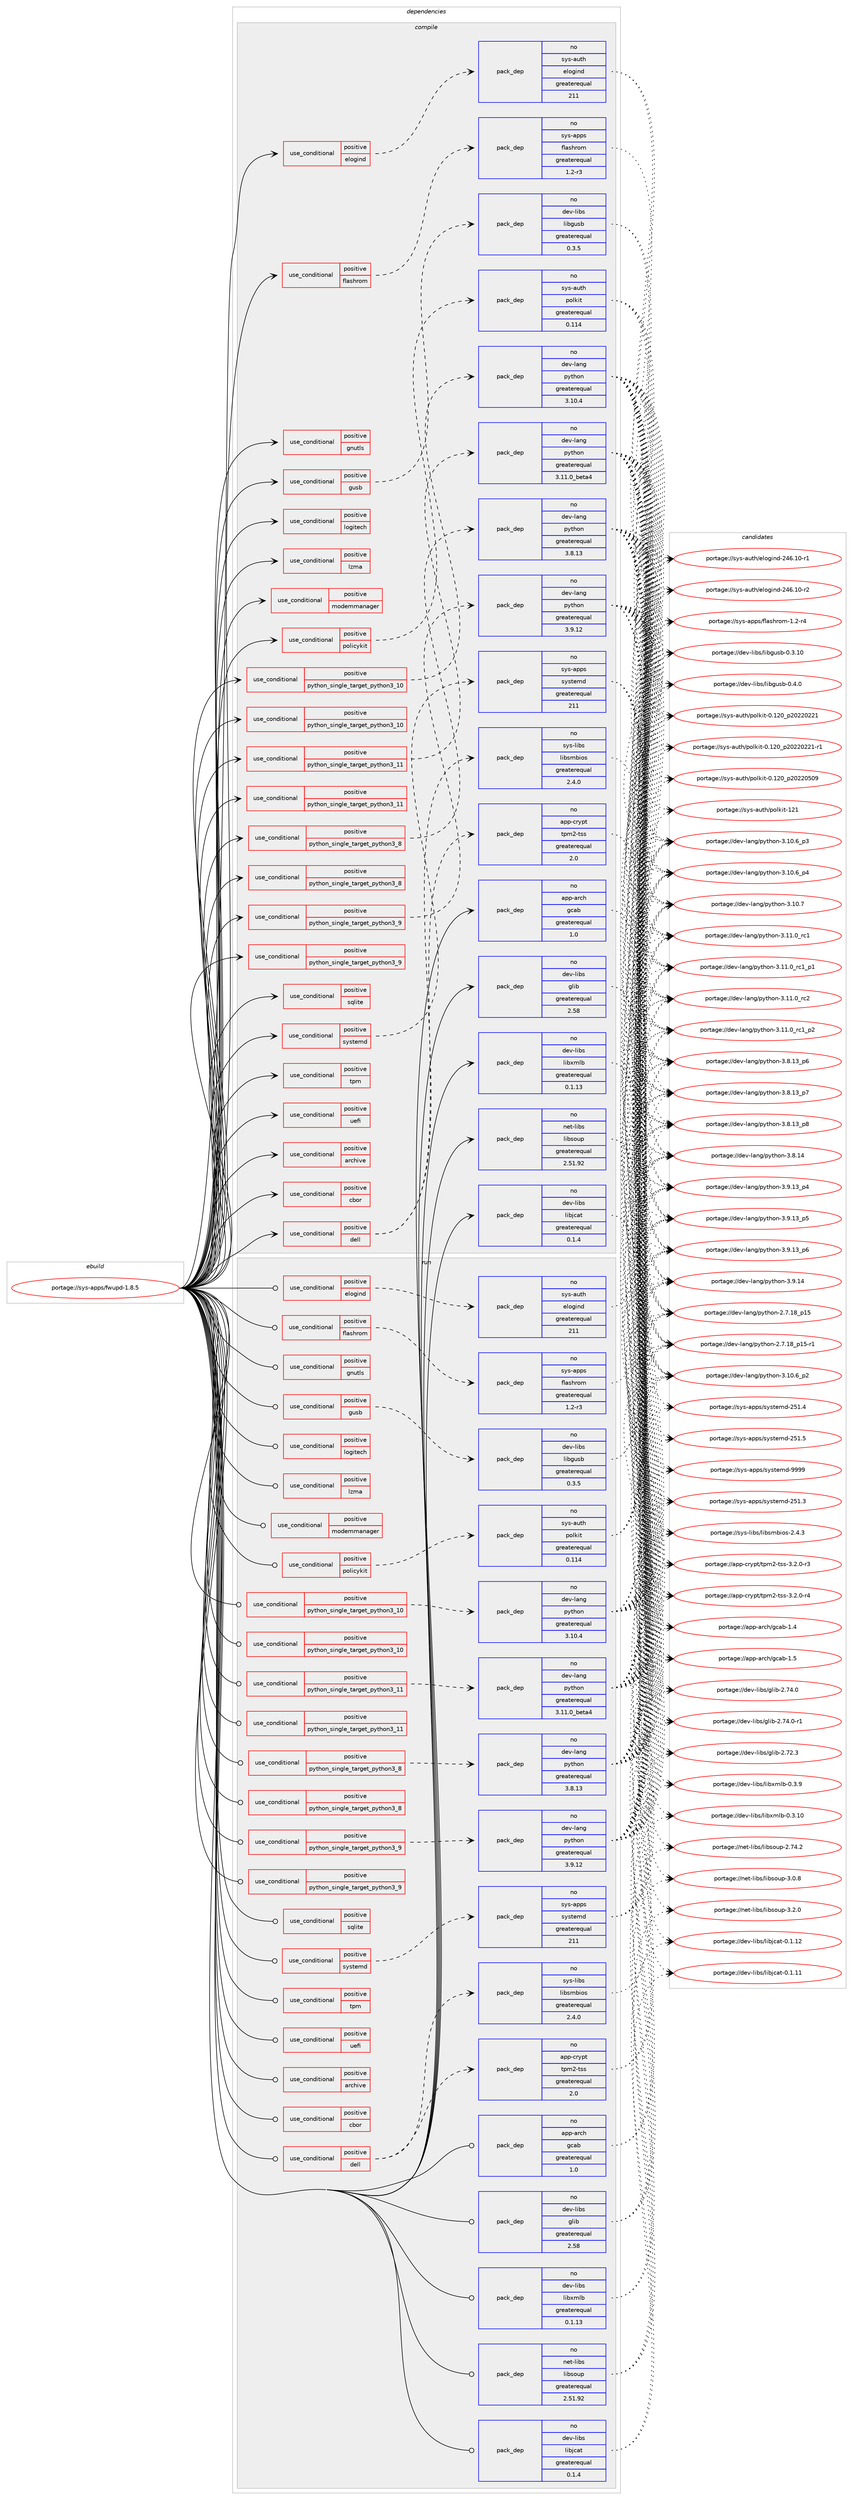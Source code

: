digraph prolog {

# *************
# Graph options
# *************

newrank=true;
concentrate=true;
compound=true;
graph [rankdir=LR,fontname=Helvetica,fontsize=10,ranksep=1.5];#, ranksep=2.5, nodesep=0.2];
edge  [arrowhead=vee];
node  [fontname=Helvetica,fontsize=10];

# **********
# The ebuild
# **********

subgraph cluster_leftcol {
color=gray;
rank=same;
label=<<i>ebuild</i>>;
id [label="portage://sys-apps/fwupd-1.8.5", color=red, width=4, href="../sys-apps/fwupd-1.8.5.svg"];
}

# ****************
# The dependencies
# ****************

subgraph cluster_midcol {
color=gray;
label=<<i>dependencies</i>>;
subgraph cluster_compile {
fillcolor="#eeeeee";
style=filled;
label=<<i>compile</i>>;
subgraph cond222 {
dependency397 [label=<<TABLE BORDER="0" CELLBORDER="1" CELLSPACING="0" CELLPADDING="4"><TR><TD ROWSPAN="3" CELLPADDING="10">use_conditional</TD></TR><TR><TD>positive</TD></TR><TR><TD>archive</TD></TR></TABLE>>, shape=none, color=red];
# *** BEGIN UNKNOWN DEPENDENCY TYPE (TODO) ***
# dependency397 -> package_dependency(portage://sys-apps/fwupd-1.8.5,install,no,app-arch,libarchive,none,[,,],any_same_slot,[])
# *** END UNKNOWN DEPENDENCY TYPE (TODO) ***

}
id:e -> dependency397:w [weight=20,style="solid",arrowhead="vee"];
subgraph cond223 {
dependency398 [label=<<TABLE BORDER="0" CELLBORDER="1" CELLSPACING="0" CELLPADDING="4"><TR><TD ROWSPAN="3" CELLPADDING="10">use_conditional</TD></TR><TR><TD>positive</TD></TR><TR><TD>cbor</TD></TR></TABLE>>, shape=none, color=red];
# *** BEGIN UNKNOWN DEPENDENCY TYPE (TODO) ***
# dependency398 -> package_dependency(portage://sys-apps/fwupd-1.8.5,install,no,dev-libs,libcbor,none,[,,],[],[])
# *** END UNKNOWN DEPENDENCY TYPE (TODO) ***

}
id:e -> dependency398:w [weight=20,style="solid",arrowhead="vee"];
subgraph cond224 {
dependency399 [label=<<TABLE BORDER="0" CELLBORDER="1" CELLSPACING="0" CELLPADDING="4"><TR><TD ROWSPAN="3" CELLPADDING="10">use_conditional</TD></TR><TR><TD>positive</TD></TR><TR><TD>dell</TD></TR></TABLE>>, shape=none, color=red];
subgraph pack170 {
dependency400 [label=<<TABLE BORDER="0" CELLBORDER="1" CELLSPACING="0" CELLPADDING="4" WIDTH="220"><TR><TD ROWSPAN="6" CELLPADDING="30">pack_dep</TD></TR><TR><TD WIDTH="110">no</TD></TR><TR><TD>app-crypt</TD></TR><TR><TD>tpm2-tss</TD></TR><TR><TD>greaterequal</TD></TR><TR><TD>2.0</TD></TR></TABLE>>, shape=none, color=blue];
}
dependency399:e -> dependency400:w [weight=20,style="dashed",arrowhead="vee"];
subgraph pack171 {
dependency401 [label=<<TABLE BORDER="0" CELLBORDER="1" CELLSPACING="0" CELLPADDING="4" WIDTH="220"><TR><TD ROWSPAN="6" CELLPADDING="30">pack_dep</TD></TR><TR><TD WIDTH="110">no</TD></TR><TR><TD>sys-libs</TD></TR><TR><TD>libsmbios</TD></TR><TR><TD>greaterequal</TD></TR><TR><TD>2.4.0</TD></TR></TABLE>>, shape=none, color=blue];
}
dependency399:e -> dependency401:w [weight=20,style="dashed",arrowhead="vee"];
}
id:e -> dependency399:w [weight=20,style="solid",arrowhead="vee"];
subgraph cond225 {
dependency402 [label=<<TABLE BORDER="0" CELLBORDER="1" CELLSPACING="0" CELLPADDING="4"><TR><TD ROWSPAN="3" CELLPADDING="10">use_conditional</TD></TR><TR><TD>positive</TD></TR><TR><TD>elogind</TD></TR></TABLE>>, shape=none, color=red];
subgraph pack172 {
dependency403 [label=<<TABLE BORDER="0" CELLBORDER="1" CELLSPACING="0" CELLPADDING="4" WIDTH="220"><TR><TD ROWSPAN="6" CELLPADDING="30">pack_dep</TD></TR><TR><TD WIDTH="110">no</TD></TR><TR><TD>sys-auth</TD></TR><TR><TD>elogind</TD></TR><TR><TD>greaterequal</TD></TR><TR><TD>211</TD></TR></TABLE>>, shape=none, color=blue];
}
dependency402:e -> dependency403:w [weight=20,style="dashed",arrowhead="vee"];
}
id:e -> dependency402:w [weight=20,style="solid",arrowhead="vee"];
subgraph cond226 {
dependency404 [label=<<TABLE BORDER="0" CELLBORDER="1" CELLSPACING="0" CELLPADDING="4"><TR><TD ROWSPAN="3" CELLPADDING="10">use_conditional</TD></TR><TR><TD>positive</TD></TR><TR><TD>flashrom</TD></TR></TABLE>>, shape=none, color=red];
subgraph pack173 {
dependency405 [label=<<TABLE BORDER="0" CELLBORDER="1" CELLSPACING="0" CELLPADDING="4" WIDTH="220"><TR><TD ROWSPAN="6" CELLPADDING="30">pack_dep</TD></TR><TR><TD WIDTH="110">no</TD></TR><TR><TD>sys-apps</TD></TR><TR><TD>flashrom</TD></TR><TR><TD>greaterequal</TD></TR><TR><TD>1.2-r3</TD></TR></TABLE>>, shape=none, color=blue];
}
dependency404:e -> dependency405:w [weight=20,style="dashed",arrowhead="vee"];
}
id:e -> dependency404:w [weight=20,style="solid",arrowhead="vee"];
subgraph cond227 {
dependency406 [label=<<TABLE BORDER="0" CELLBORDER="1" CELLSPACING="0" CELLPADDING="4"><TR><TD ROWSPAN="3" CELLPADDING="10">use_conditional</TD></TR><TR><TD>positive</TD></TR><TR><TD>gnutls</TD></TR></TABLE>>, shape=none, color=red];
# *** BEGIN UNKNOWN DEPENDENCY TYPE (TODO) ***
# dependency406 -> package_dependency(portage://sys-apps/fwupd-1.8.5,install,no,net-libs,gnutls,none,[,,],[],[])
# *** END UNKNOWN DEPENDENCY TYPE (TODO) ***

}
id:e -> dependency406:w [weight=20,style="solid",arrowhead="vee"];
subgraph cond228 {
dependency407 [label=<<TABLE BORDER="0" CELLBORDER="1" CELLSPACING="0" CELLPADDING="4"><TR><TD ROWSPAN="3" CELLPADDING="10">use_conditional</TD></TR><TR><TD>positive</TD></TR><TR><TD>gusb</TD></TR></TABLE>>, shape=none, color=red];
subgraph pack174 {
dependency408 [label=<<TABLE BORDER="0" CELLBORDER="1" CELLSPACING="0" CELLPADDING="4" WIDTH="220"><TR><TD ROWSPAN="6" CELLPADDING="30">pack_dep</TD></TR><TR><TD WIDTH="110">no</TD></TR><TR><TD>dev-libs</TD></TR><TR><TD>libgusb</TD></TR><TR><TD>greaterequal</TD></TR><TR><TD>0.3.5</TD></TR></TABLE>>, shape=none, color=blue];
}
dependency407:e -> dependency408:w [weight=20,style="dashed",arrowhead="vee"];
}
id:e -> dependency407:w [weight=20,style="solid",arrowhead="vee"];
subgraph cond229 {
dependency409 [label=<<TABLE BORDER="0" CELLBORDER="1" CELLSPACING="0" CELLPADDING="4"><TR><TD ROWSPAN="3" CELLPADDING="10">use_conditional</TD></TR><TR><TD>positive</TD></TR><TR><TD>logitech</TD></TR></TABLE>>, shape=none, color=red];
# *** BEGIN UNKNOWN DEPENDENCY TYPE (TODO) ***
# dependency409 -> package_dependency(portage://sys-apps/fwupd-1.8.5,install,no,dev-libs,protobuf-c,none,[,,],any_same_slot,[])
# *** END UNKNOWN DEPENDENCY TYPE (TODO) ***

}
id:e -> dependency409:w [weight=20,style="solid",arrowhead="vee"];
subgraph cond230 {
dependency410 [label=<<TABLE BORDER="0" CELLBORDER="1" CELLSPACING="0" CELLPADDING="4"><TR><TD ROWSPAN="3" CELLPADDING="10">use_conditional</TD></TR><TR><TD>positive</TD></TR><TR><TD>lzma</TD></TR></TABLE>>, shape=none, color=red];
# *** BEGIN UNKNOWN DEPENDENCY TYPE (TODO) ***
# dependency410 -> package_dependency(portage://sys-apps/fwupd-1.8.5,install,no,app-arch,xz-utils,none,[,,],[],[])
# *** END UNKNOWN DEPENDENCY TYPE (TODO) ***

}
id:e -> dependency410:w [weight=20,style="solid",arrowhead="vee"];
subgraph cond231 {
dependency411 [label=<<TABLE BORDER="0" CELLBORDER="1" CELLSPACING="0" CELLPADDING="4"><TR><TD ROWSPAN="3" CELLPADDING="10">use_conditional</TD></TR><TR><TD>positive</TD></TR><TR><TD>modemmanager</TD></TR></TABLE>>, shape=none, color=red];
# *** BEGIN UNKNOWN DEPENDENCY TYPE (TODO) ***
# dependency411 -> package_dependency(portage://sys-apps/fwupd-1.8.5,install,no,net-misc,modemmanager,none,[,,],[],[use(enable(qmi),none)])
# *** END UNKNOWN DEPENDENCY TYPE (TODO) ***

}
id:e -> dependency411:w [weight=20,style="solid",arrowhead="vee"];
subgraph cond232 {
dependency412 [label=<<TABLE BORDER="0" CELLBORDER="1" CELLSPACING="0" CELLPADDING="4"><TR><TD ROWSPAN="3" CELLPADDING="10">use_conditional</TD></TR><TR><TD>positive</TD></TR><TR><TD>policykit</TD></TR></TABLE>>, shape=none, color=red];
subgraph pack175 {
dependency413 [label=<<TABLE BORDER="0" CELLBORDER="1" CELLSPACING="0" CELLPADDING="4" WIDTH="220"><TR><TD ROWSPAN="6" CELLPADDING="30">pack_dep</TD></TR><TR><TD WIDTH="110">no</TD></TR><TR><TD>sys-auth</TD></TR><TR><TD>polkit</TD></TR><TR><TD>greaterequal</TD></TR><TR><TD>0.114</TD></TR></TABLE>>, shape=none, color=blue];
}
dependency412:e -> dependency413:w [weight=20,style="dashed",arrowhead="vee"];
}
id:e -> dependency412:w [weight=20,style="solid",arrowhead="vee"];
subgraph cond233 {
dependency414 [label=<<TABLE BORDER="0" CELLBORDER="1" CELLSPACING="0" CELLPADDING="4"><TR><TD ROWSPAN="3" CELLPADDING="10">use_conditional</TD></TR><TR><TD>positive</TD></TR><TR><TD>python_single_target_python3_10</TD></TR></TABLE>>, shape=none, color=red];
subgraph pack176 {
dependency415 [label=<<TABLE BORDER="0" CELLBORDER="1" CELLSPACING="0" CELLPADDING="4" WIDTH="220"><TR><TD ROWSPAN="6" CELLPADDING="30">pack_dep</TD></TR><TR><TD WIDTH="110">no</TD></TR><TR><TD>dev-lang</TD></TR><TR><TD>python</TD></TR><TR><TD>greaterequal</TD></TR><TR><TD>3.10.4</TD></TR></TABLE>>, shape=none, color=blue];
}
dependency414:e -> dependency415:w [weight=20,style="dashed",arrowhead="vee"];
}
id:e -> dependency414:w [weight=20,style="solid",arrowhead="vee"];
subgraph cond234 {
dependency416 [label=<<TABLE BORDER="0" CELLBORDER="1" CELLSPACING="0" CELLPADDING="4"><TR><TD ROWSPAN="3" CELLPADDING="10">use_conditional</TD></TR><TR><TD>positive</TD></TR><TR><TD>python_single_target_python3_10</TD></TR></TABLE>>, shape=none, color=red];
# *** BEGIN UNKNOWN DEPENDENCY TYPE (TODO) ***
# dependency416 -> package_dependency(portage://sys-apps/fwupd-1.8.5,install,no,dev-python,pygobject,none,[,,],[slot(3)],[use(enable(cairo),none),use(enable(python_targets_python3_10),negative)])
# *** END UNKNOWN DEPENDENCY TYPE (TODO) ***

}
id:e -> dependency416:w [weight=20,style="solid",arrowhead="vee"];
subgraph cond235 {
dependency417 [label=<<TABLE BORDER="0" CELLBORDER="1" CELLSPACING="0" CELLPADDING="4"><TR><TD ROWSPAN="3" CELLPADDING="10">use_conditional</TD></TR><TR><TD>positive</TD></TR><TR><TD>python_single_target_python3_11</TD></TR></TABLE>>, shape=none, color=red];
subgraph pack177 {
dependency418 [label=<<TABLE BORDER="0" CELLBORDER="1" CELLSPACING="0" CELLPADDING="4" WIDTH="220"><TR><TD ROWSPAN="6" CELLPADDING="30">pack_dep</TD></TR><TR><TD WIDTH="110">no</TD></TR><TR><TD>dev-lang</TD></TR><TR><TD>python</TD></TR><TR><TD>greaterequal</TD></TR><TR><TD>3.11.0_beta4</TD></TR></TABLE>>, shape=none, color=blue];
}
dependency417:e -> dependency418:w [weight=20,style="dashed",arrowhead="vee"];
}
id:e -> dependency417:w [weight=20,style="solid",arrowhead="vee"];
subgraph cond236 {
dependency419 [label=<<TABLE BORDER="0" CELLBORDER="1" CELLSPACING="0" CELLPADDING="4"><TR><TD ROWSPAN="3" CELLPADDING="10">use_conditional</TD></TR><TR><TD>positive</TD></TR><TR><TD>python_single_target_python3_11</TD></TR></TABLE>>, shape=none, color=red];
# *** BEGIN UNKNOWN DEPENDENCY TYPE (TODO) ***
# dependency419 -> package_dependency(portage://sys-apps/fwupd-1.8.5,install,no,dev-python,pygobject,none,[,,],[slot(3)],[use(enable(cairo),none),use(enable(python_targets_python3_11),negative)])
# *** END UNKNOWN DEPENDENCY TYPE (TODO) ***

}
id:e -> dependency419:w [weight=20,style="solid",arrowhead="vee"];
subgraph cond237 {
dependency420 [label=<<TABLE BORDER="0" CELLBORDER="1" CELLSPACING="0" CELLPADDING="4"><TR><TD ROWSPAN="3" CELLPADDING="10">use_conditional</TD></TR><TR><TD>positive</TD></TR><TR><TD>python_single_target_python3_8</TD></TR></TABLE>>, shape=none, color=red];
subgraph pack178 {
dependency421 [label=<<TABLE BORDER="0" CELLBORDER="1" CELLSPACING="0" CELLPADDING="4" WIDTH="220"><TR><TD ROWSPAN="6" CELLPADDING="30">pack_dep</TD></TR><TR><TD WIDTH="110">no</TD></TR><TR><TD>dev-lang</TD></TR><TR><TD>python</TD></TR><TR><TD>greaterequal</TD></TR><TR><TD>3.8.13</TD></TR></TABLE>>, shape=none, color=blue];
}
dependency420:e -> dependency421:w [weight=20,style="dashed",arrowhead="vee"];
}
id:e -> dependency420:w [weight=20,style="solid",arrowhead="vee"];
subgraph cond238 {
dependency422 [label=<<TABLE BORDER="0" CELLBORDER="1" CELLSPACING="0" CELLPADDING="4"><TR><TD ROWSPAN="3" CELLPADDING="10">use_conditional</TD></TR><TR><TD>positive</TD></TR><TR><TD>python_single_target_python3_8</TD></TR></TABLE>>, shape=none, color=red];
# *** BEGIN UNKNOWN DEPENDENCY TYPE (TODO) ***
# dependency422 -> package_dependency(portage://sys-apps/fwupd-1.8.5,install,no,dev-python,pygobject,none,[,,],[slot(3)],[use(enable(cairo),none),use(enable(python_targets_python3_8),negative)])
# *** END UNKNOWN DEPENDENCY TYPE (TODO) ***

}
id:e -> dependency422:w [weight=20,style="solid",arrowhead="vee"];
subgraph cond239 {
dependency423 [label=<<TABLE BORDER="0" CELLBORDER="1" CELLSPACING="0" CELLPADDING="4"><TR><TD ROWSPAN="3" CELLPADDING="10">use_conditional</TD></TR><TR><TD>positive</TD></TR><TR><TD>python_single_target_python3_9</TD></TR></TABLE>>, shape=none, color=red];
subgraph pack179 {
dependency424 [label=<<TABLE BORDER="0" CELLBORDER="1" CELLSPACING="0" CELLPADDING="4" WIDTH="220"><TR><TD ROWSPAN="6" CELLPADDING="30">pack_dep</TD></TR><TR><TD WIDTH="110">no</TD></TR><TR><TD>dev-lang</TD></TR><TR><TD>python</TD></TR><TR><TD>greaterequal</TD></TR><TR><TD>3.9.12</TD></TR></TABLE>>, shape=none, color=blue];
}
dependency423:e -> dependency424:w [weight=20,style="dashed",arrowhead="vee"];
}
id:e -> dependency423:w [weight=20,style="solid",arrowhead="vee"];
subgraph cond240 {
dependency425 [label=<<TABLE BORDER="0" CELLBORDER="1" CELLSPACING="0" CELLPADDING="4"><TR><TD ROWSPAN="3" CELLPADDING="10">use_conditional</TD></TR><TR><TD>positive</TD></TR><TR><TD>python_single_target_python3_9</TD></TR></TABLE>>, shape=none, color=red];
# *** BEGIN UNKNOWN DEPENDENCY TYPE (TODO) ***
# dependency425 -> package_dependency(portage://sys-apps/fwupd-1.8.5,install,no,dev-python,pygobject,none,[,,],[slot(3)],[use(enable(cairo),none),use(enable(python_targets_python3_9),negative)])
# *** END UNKNOWN DEPENDENCY TYPE (TODO) ***

}
id:e -> dependency425:w [weight=20,style="solid",arrowhead="vee"];
subgraph cond241 {
dependency426 [label=<<TABLE BORDER="0" CELLBORDER="1" CELLSPACING="0" CELLPADDING="4"><TR><TD ROWSPAN="3" CELLPADDING="10">use_conditional</TD></TR><TR><TD>positive</TD></TR><TR><TD>sqlite</TD></TR></TABLE>>, shape=none, color=red];
# *** BEGIN UNKNOWN DEPENDENCY TYPE (TODO) ***
# dependency426 -> package_dependency(portage://sys-apps/fwupd-1.8.5,install,no,dev-db,sqlite,none,[,,],[],[])
# *** END UNKNOWN DEPENDENCY TYPE (TODO) ***

}
id:e -> dependency426:w [weight=20,style="solid",arrowhead="vee"];
subgraph cond242 {
dependency427 [label=<<TABLE BORDER="0" CELLBORDER="1" CELLSPACING="0" CELLPADDING="4"><TR><TD ROWSPAN="3" CELLPADDING="10">use_conditional</TD></TR><TR><TD>positive</TD></TR><TR><TD>systemd</TD></TR></TABLE>>, shape=none, color=red];
subgraph pack180 {
dependency428 [label=<<TABLE BORDER="0" CELLBORDER="1" CELLSPACING="0" CELLPADDING="4" WIDTH="220"><TR><TD ROWSPAN="6" CELLPADDING="30">pack_dep</TD></TR><TR><TD WIDTH="110">no</TD></TR><TR><TD>sys-apps</TD></TR><TR><TD>systemd</TD></TR><TR><TD>greaterequal</TD></TR><TR><TD>211</TD></TR></TABLE>>, shape=none, color=blue];
}
dependency427:e -> dependency428:w [weight=20,style="dashed",arrowhead="vee"];
}
id:e -> dependency427:w [weight=20,style="solid",arrowhead="vee"];
subgraph cond243 {
dependency429 [label=<<TABLE BORDER="0" CELLBORDER="1" CELLSPACING="0" CELLPADDING="4"><TR><TD ROWSPAN="3" CELLPADDING="10">use_conditional</TD></TR><TR><TD>positive</TD></TR><TR><TD>tpm</TD></TR></TABLE>>, shape=none, color=red];
# *** BEGIN UNKNOWN DEPENDENCY TYPE (TODO) ***
# dependency429 -> package_dependency(portage://sys-apps/fwupd-1.8.5,install,no,app-crypt,tpm2-tss,none,[,,],any_same_slot,[])
# *** END UNKNOWN DEPENDENCY TYPE (TODO) ***

}
id:e -> dependency429:w [weight=20,style="solid",arrowhead="vee"];
subgraph cond244 {
dependency430 [label=<<TABLE BORDER="0" CELLBORDER="1" CELLSPACING="0" CELLPADDING="4"><TR><TD ROWSPAN="3" CELLPADDING="10">use_conditional</TD></TR><TR><TD>positive</TD></TR><TR><TD>uefi</TD></TR></TABLE>>, shape=none, color=red];
# *** BEGIN UNKNOWN DEPENDENCY TYPE (TODO) ***
# dependency430 -> package_dependency(portage://sys-apps/fwupd-1.8.5,install,no,sys-apps,fwupd-efi,none,[,,],[],[])
# *** END UNKNOWN DEPENDENCY TYPE (TODO) ***

# *** BEGIN UNKNOWN DEPENDENCY TYPE (TODO) ***
# dependency430 -> package_dependency(portage://sys-apps/fwupd-1.8.5,install,no,sys-boot,efibootmgr,none,[,,],[],[])
# *** END UNKNOWN DEPENDENCY TYPE (TODO) ***

# *** BEGIN UNKNOWN DEPENDENCY TYPE (TODO) ***
# dependency430 -> package_dependency(portage://sys-apps/fwupd-1.8.5,install,no,sys-fs,udisks,none,[,,],[],[])
# *** END UNKNOWN DEPENDENCY TYPE (TODO) ***

# *** BEGIN UNKNOWN DEPENDENCY TYPE (TODO) ***
# dependency430 -> package_dependency(portage://sys-apps/fwupd-1.8.5,install,no,sys-libs,efivar,none,[,,],[],[])
# *** END UNKNOWN DEPENDENCY TYPE (TODO) ***

}
id:e -> dependency430:w [weight=20,style="solid",arrowhead="vee"];
subgraph pack181 {
dependency431 [label=<<TABLE BORDER="0" CELLBORDER="1" CELLSPACING="0" CELLPADDING="4" WIDTH="220"><TR><TD ROWSPAN="6" CELLPADDING="30">pack_dep</TD></TR><TR><TD WIDTH="110">no</TD></TR><TR><TD>app-arch</TD></TR><TR><TD>gcab</TD></TR><TR><TD>greaterequal</TD></TR><TR><TD>1.0</TD></TR></TABLE>>, shape=none, color=blue];
}
id:e -> dependency431:w [weight=20,style="solid",arrowhead="vee"];
# *** BEGIN UNKNOWN DEPENDENCY TYPE (TODO) ***
# id -> package_dependency(portage://sys-apps/fwupd-1.8.5,install,no,app-arch,xz-utils,none,[,,],[],[])
# *** END UNKNOWN DEPENDENCY TYPE (TODO) ***

subgraph pack182 {
dependency432 [label=<<TABLE BORDER="0" CELLBORDER="1" CELLSPACING="0" CELLPADDING="4" WIDTH="220"><TR><TD ROWSPAN="6" CELLPADDING="30">pack_dep</TD></TR><TR><TD WIDTH="110">no</TD></TR><TR><TD>dev-libs</TD></TR><TR><TD>glib</TD></TR><TR><TD>greaterequal</TD></TR><TR><TD>2.58</TD></TR></TABLE>>, shape=none, color=blue];
}
id:e -> dependency432:w [weight=20,style="solid",arrowhead="vee"];
# *** BEGIN UNKNOWN DEPENDENCY TYPE (TODO) ***
# id -> package_dependency(portage://sys-apps/fwupd-1.8.5,install,no,dev-libs,json-glib,none,[,,],[],[])
# *** END UNKNOWN DEPENDENCY TYPE (TODO) ***

# *** BEGIN UNKNOWN DEPENDENCY TYPE (TODO) ***
# id -> package_dependency(portage://sys-apps/fwupd-1.8.5,install,no,dev-libs,libgudev,none,[,,],any_same_slot,[])
# *** END UNKNOWN DEPENDENCY TYPE (TODO) ***

subgraph pack183 {
dependency433 [label=<<TABLE BORDER="0" CELLBORDER="1" CELLSPACING="0" CELLPADDING="4" WIDTH="220"><TR><TD ROWSPAN="6" CELLPADDING="30">pack_dep</TD></TR><TR><TD WIDTH="110">no</TD></TR><TR><TD>dev-libs</TD></TR><TR><TD>libjcat</TD></TR><TR><TD>greaterequal</TD></TR><TR><TD>0.1.4</TD></TR></TABLE>>, shape=none, color=blue];
}
id:e -> dependency433:w [weight=20,style="solid",arrowhead="vee"];
subgraph pack184 {
dependency434 [label=<<TABLE BORDER="0" CELLBORDER="1" CELLSPACING="0" CELLPADDING="4" WIDTH="220"><TR><TD ROWSPAN="6" CELLPADDING="30">pack_dep</TD></TR><TR><TD WIDTH="110">no</TD></TR><TR><TD>dev-libs</TD></TR><TR><TD>libxmlb</TD></TR><TR><TD>greaterequal</TD></TR><TR><TD>0.1.13</TD></TR></TABLE>>, shape=none, color=blue];
}
id:e -> dependency434:w [weight=20,style="solid",arrowhead="vee"];
subgraph pack185 {
dependency435 [label=<<TABLE BORDER="0" CELLBORDER="1" CELLSPACING="0" CELLPADDING="4" WIDTH="220"><TR><TD ROWSPAN="6" CELLPADDING="30">pack_dep</TD></TR><TR><TD WIDTH="110">no</TD></TR><TR><TD>net-libs</TD></TR><TR><TD>libsoup</TD></TR><TR><TD>greaterequal</TD></TR><TR><TD>2.51.92</TD></TR></TABLE>>, shape=none, color=blue];
}
id:e -> dependency435:w [weight=20,style="solid",arrowhead="vee"];
# *** BEGIN UNKNOWN DEPENDENCY TYPE (TODO) ***
# id -> package_dependency(portage://sys-apps/fwupd-1.8.5,install,no,net-misc,curl,none,[,,],[],[])
# *** END UNKNOWN DEPENDENCY TYPE (TODO) ***

# *** BEGIN UNKNOWN DEPENDENCY TYPE (TODO) ***
# id -> package_dependency(portage://sys-apps/fwupd-1.8.5,install,no,x11-libs,pango,none,[,,],[],[use(enable(introspection),none)])
# *** END UNKNOWN DEPENDENCY TYPE (TODO) ***

}
subgraph cluster_compileandrun {
fillcolor="#eeeeee";
style=filled;
label=<<i>compile and run</i>>;
}
subgraph cluster_run {
fillcolor="#eeeeee";
style=filled;
label=<<i>run</i>>;
subgraph cond245 {
dependency436 [label=<<TABLE BORDER="0" CELLBORDER="1" CELLSPACING="0" CELLPADDING="4"><TR><TD ROWSPAN="3" CELLPADDING="10">use_conditional</TD></TR><TR><TD>positive</TD></TR><TR><TD>archive</TD></TR></TABLE>>, shape=none, color=red];
# *** BEGIN UNKNOWN DEPENDENCY TYPE (TODO) ***
# dependency436 -> package_dependency(portage://sys-apps/fwupd-1.8.5,run,no,app-arch,libarchive,none,[,,],any_same_slot,[])
# *** END UNKNOWN DEPENDENCY TYPE (TODO) ***

}
id:e -> dependency436:w [weight=20,style="solid",arrowhead="odot"];
subgraph cond246 {
dependency437 [label=<<TABLE BORDER="0" CELLBORDER="1" CELLSPACING="0" CELLPADDING="4"><TR><TD ROWSPAN="3" CELLPADDING="10">use_conditional</TD></TR><TR><TD>positive</TD></TR><TR><TD>cbor</TD></TR></TABLE>>, shape=none, color=red];
# *** BEGIN UNKNOWN DEPENDENCY TYPE (TODO) ***
# dependency437 -> package_dependency(portage://sys-apps/fwupd-1.8.5,run,no,dev-libs,libcbor,none,[,,],[],[])
# *** END UNKNOWN DEPENDENCY TYPE (TODO) ***

}
id:e -> dependency437:w [weight=20,style="solid",arrowhead="odot"];
subgraph cond247 {
dependency438 [label=<<TABLE BORDER="0" CELLBORDER="1" CELLSPACING="0" CELLPADDING="4"><TR><TD ROWSPAN="3" CELLPADDING="10">use_conditional</TD></TR><TR><TD>positive</TD></TR><TR><TD>dell</TD></TR></TABLE>>, shape=none, color=red];
subgraph pack186 {
dependency439 [label=<<TABLE BORDER="0" CELLBORDER="1" CELLSPACING="0" CELLPADDING="4" WIDTH="220"><TR><TD ROWSPAN="6" CELLPADDING="30">pack_dep</TD></TR><TR><TD WIDTH="110">no</TD></TR><TR><TD>app-crypt</TD></TR><TR><TD>tpm2-tss</TD></TR><TR><TD>greaterequal</TD></TR><TR><TD>2.0</TD></TR></TABLE>>, shape=none, color=blue];
}
dependency438:e -> dependency439:w [weight=20,style="dashed",arrowhead="vee"];
subgraph pack187 {
dependency440 [label=<<TABLE BORDER="0" CELLBORDER="1" CELLSPACING="0" CELLPADDING="4" WIDTH="220"><TR><TD ROWSPAN="6" CELLPADDING="30">pack_dep</TD></TR><TR><TD WIDTH="110">no</TD></TR><TR><TD>sys-libs</TD></TR><TR><TD>libsmbios</TD></TR><TR><TD>greaterequal</TD></TR><TR><TD>2.4.0</TD></TR></TABLE>>, shape=none, color=blue];
}
dependency438:e -> dependency440:w [weight=20,style="dashed",arrowhead="vee"];
}
id:e -> dependency438:w [weight=20,style="solid",arrowhead="odot"];
subgraph cond248 {
dependency441 [label=<<TABLE BORDER="0" CELLBORDER="1" CELLSPACING="0" CELLPADDING="4"><TR><TD ROWSPAN="3" CELLPADDING="10">use_conditional</TD></TR><TR><TD>positive</TD></TR><TR><TD>elogind</TD></TR></TABLE>>, shape=none, color=red];
subgraph pack188 {
dependency442 [label=<<TABLE BORDER="0" CELLBORDER="1" CELLSPACING="0" CELLPADDING="4" WIDTH="220"><TR><TD ROWSPAN="6" CELLPADDING="30">pack_dep</TD></TR><TR><TD WIDTH="110">no</TD></TR><TR><TD>sys-auth</TD></TR><TR><TD>elogind</TD></TR><TR><TD>greaterequal</TD></TR><TR><TD>211</TD></TR></TABLE>>, shape=none, color=blue];
}
dependency441:e -> dependency442:w [weight=20,style="dashed",arrowhead="vee"];
}
id:e -> dependency441:w [weight=20,style="solid",arrowhead="odot"];
subgraph cond249 {
dependency443 [label=<<TABLE BORDER="0" CELLBORDER="1" CELLSPACING="0" CELLPADDING="4"><TR><TD ROWSPAN="3" CELLPADDING="10">use_conditional</TD></TR><TR><TD>positive</TD></TR><TR><TD>flashrom</TD></TR></TABLE>>, shape=none, color=red];
subgraph pack189 {
dependency444 [label=<<TABLE BORDER="0" CELLBORDER="1" CELLSPACING="0" CELLPADDING="4" WIDTH="220"><TR><TD ROWSPAN="6" CELLPADDING="30">pack_dep</TD></TR><TR><TD WIDTH="110">no</TD></TR><TR><TD>sys-apps</TD></TR><TR><TD>flashrom</TD></TR><TR><TD>greaterequal</TD></TR><TR><TD>1.2-r3</TD></TR></TABLE>>, shape=none, color=blue];
}
dependency443:e -> dependency444:w [weight=20,style="dashed",arrowhead="vee"];
}
id:e -> dependency443:w [weight=20,style="solid",arrowhead="odot"];
subgraph cond250 {
dependency445 [label=<<TABLE BORDER="0" CELLBORDER="1" CELLSPACING="0" CELLPADDING="4"><TR><TD ROWSPAN="3" CELLPADDING="10">use_conditional</TD></TR><TR><TD>positive</TD></TR><TR><TD>gnutls</TD></TR></TABLE>>, shape=none, color=red];
# *** BEGIN UNKNOWN DEPENDENCY TYPE (TODO) ***
# dependency445 -> package_dependency(portage://sys-apps/fwupd-1.8.5,run,no,net-libs,gnutls,none,[,,],[],[])
# *** END UNKNOWN DEPENDENCY TYPE (TODO) ***

}
id:e -> dependency445:w [weight=20,style="solid",arrowhead="odot"];
subgraph cond251 {
dependency446 [label=<<TABLE BORDER="0" CELLBORDER="1" CELLSPACING="0" CELLPADDING="4"><TR><TD ROWSPAN="3" CELLPADDING="10">use_conditional</TD></TR><TR><TD>positive</TD></TR><TR><TD>gusb</TD></TR></TABLE>>, shape=none, color=red];
subgraph pack190 {
dependency447 [label=<<TABLE BORDER="0" CELLBORDER="1" CELLSPACING="0" CELLPADDING="4" WIDTH="220"><TR><TD ROWSPAN="6" CELLPADDING="30">pack_dep</TD></TR><TR><TD WIDTH="110">no</TD></TR><TR><TD>dev-libs</TD></TR><TR><TD>libgusb</TD></TR><TR><TD>greaterequal</TD></TR><TR><TD>0.3.5</TD></TR></TABLE>>, shape=none, color=blue];
}
dependency446:e -> dependency447:w [weight=20,style="dashed",arrowhead="vee"];
}
id:e -> dependency446:w [weight=20,style="solid",arrowhead="odot"];
subgraph cond252 {
dependency448 [label=<<TABLE BORDER="0" CELLBORDER="1" CELLSPACING="0" CELLPADDING="4"><TR><TD ROWSPAN="3" CELLPADDING="10">use_conditional</TD></TR><TR><TD>positive</TD></TR><TR><TD>logitech</TD></TR></TABLE>>, shape=none, color=red];
# *** BEGIN UNKNOWN DEPENDENCY TYPE (TODO) ***
# dependency448 -> package_dependency(portage://sys-apps/fwupd-1.8.5,run,no,dev-libs,protobuf-c,none,[,,],any_same_slot,[])
# *** END UNKNOWN DEPENDENCY TYPE (TODO) ***

}
id:e -> dependency448:w [weight=20,style="solid",arrowhead="odot"];
subgraph cond253 {
dependency449 [label=<<TABLE BORDER="0" CELLBORDER="1" CELLSPACING="0" CELLPADDING="4"><TR><TD ROWSPAN="3" CELLPADDING="10">use_conditional</TD></TR><TR><TD>positive</TD></TR><TR><TD>lzma</TD></TR></TABLE>>, shape=none, color=red];
# *** BEGIN UNKNOWN DEPENDENCY TYPE (TODO) ***
# dependency449 -> package_dependency(portage://sys-apps/fwupd-1.8.5,run,no,app-arch,xz-utils,none,[,,],[],[])
# *** END UNKNOWN DEPENDENCY TYPE (TODO) ***

}
id:e -> dependency449:w [weight=20,style="solid",arrowhead="odot"];
subgraph cond254 {
dependency450 [label=<<TABLE BORDER="0" CELLBORDER="1" CELLSPACING="0" CELLPADDING="4"><TR><TD ROWSPAN="3" CELLPADDING="10">use_conditional</TD></TR><TR><TD>positive</TD></TR><TR><TD>modemmanager</TD></TR></TABLE>>, shape=none, color=red];
# *** BEGIN UNKNOWN DEPENDENCY TYPE (TODO) ***
# dependency450 -> package_dependency(portage://sys-apps/fwupd-1.8.5,run,no,net-misc,modemmanager,none,[,,],[],[use(enable(qmi),none)])
# *** END UNKNOWN DEPENDENCY TYPE (TODO) ***

}
id:e -> dependency450:w [weight=20,style="solid",arrowhead="odot"];
subgraph cond255 {
dependency451 [label=<<TABLE BORDER="0" CELLBORDER="1" CELLSPACING="0" CELLPADDING="4"><TR><TD ROWSPAN="3" CELLPADDING="10">use_conditional</TD></TR><TR><TD>positive</TD></TR><TR><TD>policykit</TD></TR></TABLE>>, shape=none, color=red];
subgraph pack191 {
dependency452 [label=<<TABLE BORDER="0" CELLBORDER="1" CELLSPACING="0" CELLPADDING="4" WIDTH="220"><TR><TD ROWSPAN="6" CELLPADDING="30">pack_dep</TD></TR><TR><TD WIDTH="110">no</TD></TR><TR><TD>sys-auth</TD></TR><TR><TD>polkit</TD></TR><TR><TD>greaterequal</TD></TR><TR><TD>0.114</TD></TR></TABLE>>, shape=none, color=blue];
}
dependency451:e -> dependency452:w [weight=20,style="dashed",arrowhead="vee"];
}
id:e -> dependency451:w [weight=20,style="solid",arrowhead="odot"];
subgraph cond256 {
dependency453 [label=<<TABLE BORDER="0" CELLBORDER="1" CELLSPACING="0" CELLPADDING="4"><TR><TD ROWSPAN="3" CELLPADDING="10">use_conditional</TD></TR><TR><TD>positive</TD></TR><TR><TD>python_single_target_python3_10</TD></TR></TABLE>>, shape=none, color=red];
subgraph pack192 {
dependency454 [label=<<TABLE BORDER="0" CELLBORDER="1" CELLSPACING="0" CELLPADDING="4" WIDTH="220"><TR><TD ROWSPAN="6" CELLPADDING="30">pack_dep</TD></TR><TR><TD WIDTH="110">no</TD></TR><TR><TD>dev-lang</TD></TR><TR><TD>python</TD></TR><TR><TD>greaterequal</TD></TR><TR><TD>3.10.4</TD></TR></TABLE>>, shape=none, color=blue];
}
dependency453:e -> dependency454:w [weight=20,style="dashed",arrowhead="vee"];
}
id:e -> dependency453:w [weight=20,style="solid",arrowhead="odot"];
subgraph cond257 {
dependency455 [label=<<TABLE BORDER="0" CELLBORDER="1" CELLSPACING="0" CELLPADDING="4"><TR><TD ROWSPAN="3" CELLPADDING="10">use_conditional</TD></TR><TR><TD>positive</TD></TR><TR><TD>python_single_target_python3_10</TD></TR></TABLE>>, shape=none, color=red];
# *** BEGIN UNKNOWN DEPENDENCY TYPE (TODO) ***
# dependency455 -> package_dependency(portage://sys-apps/fwupd-1.8.5,run,no,dev-python,pygobject,none,[,,],[slot(3)],[use(enable(cairo),none),use(enable(python_targets_python3_10),negative)])
# *** END UNKNOWN DEPENDENCY TYPE (TODO) ***

}
id:e -> dependency455:w [weight=20,style="solid",arrowhead="odot"];
subgraph cond258 {
dependency456 [label=<<TABLE BORDER="0" CELLBORDER="1" CELLSPACING="0" CELLPADDING="4"><TR><TD ROWSPAN="3" CELLPADDING="10">use_conditional</TD></TR><TR><TD>positive</TD></TR><TR><TD>python_single_target_python3_11</TD></TR></TABLE>>, shape=none, color=red];
subgraph pack193 {
dependency457 [label=<<TABLE BORDER="0" CELLBORDER="1" CELLSPACING="0" CELLPADDING="4" WIDTH="220"><TR><TD ROWSPAN="6" CELLPADDING="30">pack_dep</TD></TR><TR><TD WIDTH="110">no</TD></TR><TR><TD>dev-lang</TD></TR><TR><TD>python</TD></TR><TR><TD>greaterequal</TD></TR><TR><TD>3.11.0_beta4</TD></TR></TABLE>>, shape=none, color=blue];
}
dependency456:e -> dependency457:w [weight=20,style="dashed",arrowhead="vee"];
}
id:e -> dependency456:w [weight=20,style="solid",arrowhead="odot"];
subgraph cond259 {
dependency458 [label=<<TABLE BORDER="0" CELLBORDER="1" CELLSPACING="0" CELLPADDING="4"><TR><TD ROWSPAN="3" CELLPADDING="10">use_conditional</TD></TR><TR><TD>positive</TD></TR><TR><TD>python_single_target_python3_11</TD></TR></TABLE>>, shape=none, color=red];
# *** BEGIN UNKNOWN DEPENDENCY TYPE (TODO) ***
# dependency458 -> package_dependency(portage://sys-apps/fwupd-1.8.5,run,no,dev-python,pygobject,none,[,,],[slot(3)],[use(enable(cairo),none),use(enable(python_targets_python3_11),negative)])
# *** END UNKNOWN DEPENDENCY TYPE (TODO) ***

}
id:e -> dependency458:w [weight=20,style="solid",arrowhead="odot"];
subgraph cond260 {
dependency459 [label=<<TABLE BORDER="0" CELLBORDER="1" CELLSPACING="0" CELLPADDING="4"><TR><TD ROWSPAN="3" CELLPADDING="10">use_conditional</TD></TR><TR><TD>positive</TD></TR><TR><TD>python_single_target_python3_8</TD></TR></TABLE>>, shape=none, color=red];
subgraph pack194 {
dependency460 [label=<<TABLE BORDER="0" CELLBORDER="1" CELLSPACING="0" CELLPADDING="4" WIDTH="220"><TR><TD ROWSPAN="6" CELLPADDING="30">pack_dep</TD></TR><TR><TD WIDTH="110">no</TD></TR><TR><TD>dev-lang</TD></TR><TR><TD>python</TD></TR><TR><TD>greaterequal</TD></TR><TR><TD>3.8.13</TD></TR></TABLE>>, shape=none, color=blue];
}
dependency459:e -> dependency460:w [weight=20,style="dashed",arrowhead="vee"];
}
id:e -> dependency459:w [weight=20,style="solid",arrowhead="odot"];
subgraph cond261 {
dependency461 [label=<<TABLE BORDER="0" CELLBORDER="1" CELLSPACING="0" CELLPADDING="4"><TR><TD ROWSPAN="3" CELLPADDING="10">use_conditional</TD></TR><TR><TD>positive</TD></TR><TR><TD>python_single_target_python3_8</TD></TR></TABLE>>, shape=none, color=red];
# *** BEGIN UNKNOWN DEPENDENCY TYPE (TODO) ***
# dependency461 -> package_dependency(portage://sys-apps/fwupd-1.8.5,run,no,dev-python,pygobject,none,[,,],[slot(3)],[use(enable(cairo),none),use(enable(python_targets_python3_8),negative)])
# *** END UNKNOWN DEPENDENCY TYPE (TODO) ***

}
id:e -> dependency461:w [weight=20,style="solid",arrowhead="odot"];
subgraph cond262 {
dependency462 [label=<<TABLE BORDER="0" CELLBORDER="1" CELLSPACING="0" CELLPADDING="4"><TR><TD ROWSPAN="3" CELLPADDING="10">use_conditional</TD></TR><TR><TD>positive</TD></TR><TR><TD>python_single_target_python3_9</TD></TR></TABLE>>, shape=none, color=red];
subgraph pack195 {
dependency463 [label=<<TABLE BORDER="0" CELLBORDER="1" CELLSPACING="0" CELLPADDING="4" WIDTH="220"><TR><TD ROWSPAN="6" CELLPADDING="30">pack_dep</TD></TR><TR><TD WIDTH="110">no</TD></TR><TR><TD>dev-lang</TD></TR><TR><TD>python</TD></TR><TR><TD>greaterequal</TD></TR><TR><TD>3.9.12</TD></TR></TABLE>>, shape=none, color=blue];
}
dependency462:e -> dependency463:w [weight=20,style="dashed",arrowhead="vee"];
}
id:e -> dependency462:w [weight=20,style="solid",arrowhead="odot"];
subgraph cond263 {
dependency464 [label=<<TABLE BORDER="0" CELLBORDER="1" CELLSPACING="0" CELLPADDING="4"><TR><TD ROWSPAN="3" CELLPADDING="10">use_conditional</TD></TR><TR><TD>positive</TD></TR><TR><TD>python_single_target_python3_9</TD></TR></TABLE>>, shape=none, color=red];
# *** BEGIN UNKNOWN DEPENDENCY TYPE (TODO) ***
# dependency464 -> package_dependency(portage://sys-apps/fwupd-1.8.5,run,no,dev-python,pygobject,none,[,,],[slot(3)],[use(enable(cairo),none),use(enable(python_targets_python3_9),negative)])
# *** END UNKNOWN DEPENDENCY TYPE (TODO) ***

}
id:e -> dependency464:w [weight=20,style="solid",arrowhead="odot"];
subgraph cond264 {
dependency465 [label=<<TABLE BORDER="0" CELLBORDER="1" CELLSPACING="0" CELLPADDING="4"><TR><TD ROWSPAN="3" CELLPADDING="10">use_conditional</TD></TR><TR><TD>positive</TD></TR><TR><TD>sqlite</TD></TR></TABLE>>, shape=none, color=red];
# *** BEGIN UNKNOWN DEPENDENCY TYPE (TODO) ***
# dependency465 -> package_dependency(portage://sys-apps/fwupd-1.8.5,run,no,dev-db,sqlite,none,[,,],[],[])
# *** END UNKNOWN DEPENDENCY TYPE (TODO) ***

}
id:e -> dependency465:w [weight=20,style="solid",arrowhead="odot"];
subgraph cond265 {
dependency466 [label=<<TABLE BORDER="0" CELLBORDER="1" CELLSPACING="0" CELLPADDING="4"><TR><TD ROWSPAN="3" CELLPADDING="10">use_conditional</TD></TR><TR><TD>positive</TD></TR><TR><TD>systemd</TD></TR></TABLE>>, shape=none, color=red];
subgraph pack196 {
dependency467 [label=<<TABLE BORDER="0" CELLBORDER="1" CELLSPACING="0" CELLPADDING="4" WIDTH="220"><TR><TD ROWSPAN="6" CELLPADDING="30">pack_dep</TD></TR><TR><TD WIDTH="110">no</TD></TR><TR><TD>sys-apps</TD></TR><TR><TD>systemd</TD></TR><TR><TD>greaterequal</TD></TR><TR><TD>211</TD></TR></TABLE>>, shape=none, color=blue];
}
dependency466:e -> dependency467:w [weight=20,style="dashed",arrowhead="vee"];
}
id:e -> dependency466:w [weight=20,style="solid",arrowhead="odot"];
subgraph cond266 {
dependency468 [label=<<TABLE BORDER="0" CELLBORDER="1" CELLSPACING="0" CELLPADDING="4"><TR><TD ROWSPAN="3" CELLPADDING="10">use_conditional</TD></TR><TR><TD>positive</TD></TR><TR><TD>tpm</TD></TR></TABLE>>, shape=none, color=red];
# *** BEGIN UNKNOWN DEPENDENCY TYPE (TODO) ***
# dependency468 -> package_dependency(portage://sys-apps/fwupd-1.8.5,run,no,app-crypt,tpm2-tss,none,[,,],any_same_slot,[])
# *** END UNKNOWN DEPENDENCY TYPE (TODO) ***

}
id:e -> dependency468:w [weight=20,style="solid",arrowhead="odot"];
subgraph cond267 {
dependency469 [label=<<TABLE BORDER="0" CELLBORDER="1" CELLSPACING="0" CELLPADDING="4"><TR><TD ROWSPAN="3" CELLPADDING="10">use_conditional</TD></TR><TR><TD>positive</TD></TR><TR><TD>uefi</TD></TR></TABLE>>, shape=none, color=red];
# *** BEGIN UNKNOWN DEPENDENCY TYPE (TODO) ***
# dependency469 -> package_dependency(portage://sys-apps/fwupd-1.8.5,run,no,sys-apps,fwupd-efi,none,[,,],[],[])
# *** END UNKNOWN DEPENDENCY TYPE (TODO) ***

# *** BEGIN UNKNOWN DEPENDENCY TYPE (TODO) ***
# dependency469 -> package_dependency(portage://sys-apps/fwupd-1.8.5,run,no,sys-boot,efibootmgr,none,[,,],[],[])
# *** END UNKNOWN DEPENDENCY TYPE (TODO) ***

# *** BEGIN UNKNOWN DEPENDENCY TYPE (TODO) ***
# dependency469 -> package_dependency(portage://sys-apps/fwupd-1.8.5,run,no,sys-fs,udisks,none,[,,],[],[])
# *** END UNKNOWN DEPENDENCY TYPE (TODO) ***

# *** BEGIN UNKNOWN DEPENDENCY TYPE (TODO) ***
# dependency469 -> package_dependency(portage://sys-apps/fwupd-1.8.5,run,no,sys-libs,efivar,none,[,,],[],[])
# *** END UNKNOWN DEPENDENCY TYPE (TODO) ***

}
id:e -> dependency469:w [weight=20,style="solid",arrowhead="odot"];
subgraph pack197 {
dependency470 [label=<<TABLE BORDER="0" CELLBORDER="1" CELLSPACING="0" CELLPADDING="4" WIDTH="220"><TR><TD ROWSPAN="6" CELLPADDING="30">pack_dep</TD></TR><TR><TD WIDTH="110">no</TD></TR><TR><TD>app-arch</TD></TR><TR><TD>gcab</TD></TR><TR><TD>greaterequal</TD></TR><TR><TD>1.0</TD></TR></TABLE>>, shape=none, color=blue];
}
id:e -> dependency470:w [weight=20,style="solid",arrowhead="odot"];
# *** BEGIN UNKNOWN DEPENDENCY TYPE (TODO) ***
# id -> package_dependency(portage://sys-apps/fwupd-1.8.5,run,no,app-arch,xz-utils,none,[,,],[],[])
# *** END UNKNOWN DEPENDENCY TYPE (TODO) ***

subgraph pack198 {
dependency471 [label=<<TABLE BORDER="0" CELLBORDER="1" CELLSPACING="0" CELLPADDING="4" WIDTH="220"><TR><TD ROWSPAN="6" CELLPADDING="30">pack_dep</TD></TR><TR><TD WIDTH="110">no</TD></TR><TR><TD>dev-libs</TD></TR><TR><TD>glib</TD></TR><TR><TD>greaterequal</TD></TR><TR><TD>2.58</TD></TR></TABLE>>, shape=none, color=blue];
}
id:e -> dependency471:w [weight=20,style="solid",arrowhead="odot"];
# *** BEGIN UNKNOWN DEPENDENCY TYPE (TODO) ***
# id -> package_dependency(portage://sys-apps/fwupd-1.8.5,run,no,dev-libs,json-glib,none,[,,],[],[])
# *** END UNKNOWN DEPENDENCY TYPE (TODO) ***

# *** BEGIN UNKNOWN DEPENDENCY TYPE (TODO) ***
# id -> package_dependency(portage://sys-apps/fwupd-1.8.5,run,no,dev-libs,libgudev,none,[,,],any_same_slot,[])
# *** END UNKNOWN DEPENDENCY TYPE (TODO) ***

subgraph pack199 {
dependency472 [label=<<TABLE BORDER="0" CELLBORDER="1" CELLSPACING="0" CELLPADDING="4" WIDTH="220"><TR><TD ROWSPAN="6" CELLPADDING="30">pack_dep</TD></TR><TR><TD WIDTH="110">no</TD></TR><TR><TD>dev-libs</TD></TR><TR><TD>libjcat</TD></TR><TR><TD>greaterequal</TD></TR><TR><TD>0.1.4</TD></TR></TABLE>>, shape=none, color=blue];
}
id:e -> dependency472:w [weight=20,style="solid",arrowhead="odot"];
subgraph pack200 {
dependency473 [label=<<TABLE BORDER="0" CELLBORDER="1" CELLSPACING="0" CELLPADDING="4" WIDTH="220"><TR><TD ROWSPAN="6" CELLPADDING="30">pack_dep</TD></TR><TR><TD WIDTH="110">no</TD></TR><TR><TD>dev-libs</TD></TR><TR><TD>libxmlb</TD></TR><TR><TD>greaterequal</TD></TR><TR><TD>0.1.13</TD></TR></TABLE>>, shape=none, color=blue];
}
id:e -> dependency473:w [weight=20,style="solid",arrowhead="odot"];
subgraph pack201 {
dependency474 [label=<<TABLE BORDER="0" CELLBORDER="1" CELLSPACING="0" CELLPADDING="4" WIDTH="220"><TR><TD ROWSPAN="6" CELLPADDING="30">pack_dep</TD></TR><TR><TD WIDTH="110">no</TD></TR><TR><TD>net-libs</TD></TR><TR><TD>libsoup</TD></TR><TR><TD>greaterequal</TD></TR><TR><TD>2.51.92</TD></TR></TABLE>>, shape=none, color=blue];
}
id:e -> dependency474:w [weight=20,style="solid",arrowhead="odot"];
# *** BEGIN UNKNOWN DEPENDENCY TYPE (TODO) ***
# id -> package_dependency(portage://sys-apps/fwupd-1.8.5,run,no,net-misc,curl,none,[,,],[],[])
# *** END UNKNOWN DEPENDENCY TYPE (TODO) ***

# *** BEGIN UNKNOWN DEPENDENCY TYPE (TODO) ***
# id -> package_dependency(portage://sys-apps/fwupd-1.8.5,run,no,sys-apps,dbus,none,[,,],[],[])
# *** END UNKNOWN DEPENDENCY TYPE (TODO) ***

}
}

# **************
# The candidates
# **************

subgraph cluster_choices {
rank=same;
color=gray;
label=<<i>candidates</i>>;

subgraph choice170 {
color=black;
nodesep=1;
choice9711211245991141211121164711611210950451161151154551465046484511451 [label="portage://app-crypt/tpm2-tss-3.2.0-r3", color=red, width=4,href="../app-crypt/tpm2-tss-3.2.0-r3.svg"];
choice9711211245991141211121164711611210950451161151154551465046484511452 [label="portage://app-crypt/tpm2-tss-3.2.0-r4", color=red, width=4,href="../app-crypt/tpm2-tss-3.2.0-r4.svg"];
dependency400:e -> choice9711211245991141211121164711611210950451161151154551465046484511451:w [style=dotted,weight="100"];
dependency400:e -> choice9711211245991141211121164711611210950451161151154551465046484511452:w [style=dotted,weight="100"];
}
subgraph choice171 {
color=black;
nodesep=1;
choice1151211154510810598115471081059811510998105111115455046524651 [label="portage://sys-libs/libsmbios-2.4.3", color=red, width=4,href="../sys-libs/libsmbios-2.4.3.svg"];
dependency401:e -> choice1151211154510810598115471081059811510998105111115455046524651:w [style=dotted,weight="100"];
}
subgraph choice172 {
color=black;
nodesep=1;
choice115121115459711711610447101108111103105110100455052544649484511449 [label="portage://sys-auth/elogind-246.10-r1", color=red, width=4,href="../sys-auth/elogind-246.10-r1.svg"];
choice115121115459711711610447101108111103105110100455052544649484511450 [label="portage://sys-auth/elogind-246.10-r2", color=red, width=4,href="../sys-auth/elogind-246.10-r2.svg"];
dependency403:e -> choice115121115459711711610447101108111103105110100455052544649484511449:w [style=dotted,weight="100"];
dependency403:e -> choice115121115459711711610447101108111103105110100455052544649484511450:w [style=dotted,weight="100"];
}
subgraph choice173 {
color=black;
nodesep=1;
choice11512111545971121121154710210897115104114111109454946504511452 [label="portage://sys-apps/flashrom-1.2-r4", color=red, width=4,href="../sys-apps/flashrom-1.2-r4.svg"];
dependency405:e -> choice11512111545971121121154710210897115104114111109454946504511452:w [style=dotted,weight="100"];
}
subgraph choice174 {
color=black;
nodesep=1;
choice100101118451081059811547108105981031171159845484651464948 [label="portage://dev-libs/libgusb-0.3.10", color=red, width=4,href="../dev-libs/libgusb-0.3.10.svg"];
choice1001011184510810598115471081059810311711598454846524648 [label="portage://dev-libs/libgusb-0.4.0", color=red, width=4,href="../dev-libs/libgusb-0.4.0.svg"];
dependency408:e -> choice100101118451081059811547108105981031171159845484651464948:w [style=dotted,weight="100"];
dependency408:e -> choice1001011184510810598115471081059810311711598454846524648:w [style=dotted,weight="100"];
}
subgraph choice175 {
color=black;
nodesep=1;
choice115121115459711711610447112111108107105116454846495048951125048505048505049 [label="portage://sys-auth/polkit-0.120_p20220221", color=red, width=4,href="../sys-auth/polkit-0.120_p20220221.svg"];
choice1151211154597117116104471121111081071051164548464950489511250485050485050494511449 [label="portage://sys-auth/polkit-0.120_p20220221-r1", color=red, width=4,href="../sys-auth/polkit-0.120_p20220221-r1.svg"];
choice115121115459711711610447112111108107105116454846495048951125048505048534857 [label="portage://sys-auth/polkit-0.120_p20220509", color=red, width=4,href="../sys-auth/polkit-0.120_p20220509.svg"];
choice11512111545971171161044711211110810710511645495049 [label="portage://sys-auth/polkit-121", color=red, width=4,href="../sys-auth/polkit-121.svg"];
dependency413:e -> choice115121115459711711610447112111108107105116454846495048951125048505048505049:w [style=dotted,weight="100"];
dependency413:e -> choice1151211154597117116104471121111081071051164548464950489511250485050485050494511449:w [style=dotted,weight="100"];
dependency413:e -> choice115121115459711711610447112111108107105116454846495048951125048505048534857:w [style=dotted,weight="100"];
dependency413:e -> choice11512111545971171161044711211110810710511645495049:w [style=dotted,weight="100"];
}
subgraph choice176 {
color=black;
nodesep=1;
choice10010111845108971101034711212111610411111045504655464956951124953 [label="portage://dev-lang/python-2.7.18_p15", color=red, width=4,href="../dev-lang/python-2.7.18_p15.svg"];
choice100101118451089711010347112121116104111110455046554649569511249534511449 [label="portage://dev-lang/python-2.7.18_p15-r1", color=red, width=4,href="../dev-lang/python-2.7.18_p15-r1.svg"];
choice100101118451089711010347112121116104111110455146494846549511250 [label="portage://dev-lang/python-3.10.6_p2", color=red, width=4,href="../dev-lang/python-3.10.6_p2.svg"];
choice100101118451089711010347112121116104111110455146494846549511251 [label="portage://dev-lang/python-3.10.6_p3", color=red, width=4,href="../dev-lang/python-3.10.6_p3.svg"];
choice100101118451089711010347112121116104111110455146494846549511252 [label="portage://dev-lang/python-3.10.6_p4", color=red, width=4,href="../dev-lang/python-3.10.6_p4.svg"];
choice10010111845108971101034711212111610411111045514649484655 [label="portage://dev-lang/python-3.10.7", color=red, width=4,href="../dev-lang/python-3.10.7.svg"];
choice10010111845108971101034711212111610411111045514649494648951149949 [label="portage://dev-lang/python-3.11.0_rc1", color=red, width=4,href="../dev-lang/python-3.11.0_rc1.svg"];
choice100101118451089711010347112121116104111110455146494946489511499499511249 [label="portage://dev-lang/python-3.11.0_rc1_p1", color=red, width=4,href="../dev-lang/python-3.11.0_rc1_p1.svg"];
choice100101118451089711010347112121116104111110455146494946489511499499511250 [label="portage://dev-lang/python-3.11.0_rc1_p2", color=red, width=4,href="../dev-lang/python-3.11.0_rc1_p2.svg"];
choice10010111845108971101034711212111610411111045514649494648951149950 [label="portage://dev-lang/python-3.11.0_rc2", color=red, width=4,href="../dev-lang/python-3.11.0_rc2.svg"];
choice100101118451089711010347112121116104111110455146564649519511254 [label="portage://dev-lang/python-3.8.13_p6", color=red, width=4,href="../dev-lang/python-3.8.13_p6.svg"];
choice100101118451089711010347112121116104111110455146564649519511255 [label="portage://dev-lang/python-3.8.13_p7", color=red, width=4,href="../dev-lang/python-3.8.13_p7.svg"];
choice100101118451089711010347112121116104111110455146564649519511256 [label="portage://dev-lang/python-3.8.13_p8", color=red, width=4,href="../dev-lang/python-3.8.13_p8.svg"];
choice10010111845108971101034711212111610411111045514656464952 [label="portage://dev-lang/python-3.8.14", color=red, width=4,href="../dev-lang/python-3.8.14.svg"];
choice100101118451089711010347112121116104111110455146574649519511252 [label="portage://dev-lang/python-3.9.13_p4", color=red, width=4,href="../dev-lang/python-3.9.13_p4.svg"];
choice100101118451089711010347112121116104111110455146574649519511253 [label="portage://dev-lang/python-3.9.13_p5", color=red, width=4,href="../dev-lang/python-3.9.13_p5.svg"];
choice100101118451089711010347112121116104111110455146574649519511254 [label="portage://dev-lang/python-3.9.13_p6", color=red, width=4,href="../dev-lang/python-3.9.13_p6.svg"];
choice10010111845108971101034711212111610411111045514657464952 [label="portage://dev-lang/python-3.9.14", color=red, width=4,href="../dev-lang/python-3.9.14.svg"];
dependency415:e -> choice10010111845108971101034711212111610411111045504655464956951124953:w [style=dotted,weight="100"];
dependency415:e -> choice100101118451089711010347112121116104111110455046554649569511249534511449:w [style=dotted,weight="100"];
dependency415:e -> choice100101118451089711010347112121116104111110455146494846549511250:w [style=dotted,weight="100"];
dependency415:e -> choice100101118451089711010347112121116104111110455146494846549511251:w [style=dotted,weight="100"];
dependency415:e -> choice100101118451089711010347112121116104111110455146494846549511252:w [style=dotted,weight="100"];
dependency415:e -> choice10010111845108971101034711212111610411111045514649484655:w [style=dotted,weight="100"];
dependency415:e -> choice10010111845108971101034711212111610411111045514649494648951149949:w [style=dotted,weight="100"];
dependency415:e -> choice100101118451089711010347112121116104111110455146494946489511499499511249:w [style=dotted,weight="100"];
dependency415:e -> choice100101118451089711010347112121116104111110455146494946489511499499511250:w [style=dotted,weight="100"];
dependency415:e -> choice10010111845108971101034711212111610411111045514649494648951149950:w [style=dotted,weight="100"];
dependency415:e -> choice100101118451089711010347112121116104111110455146564649519511254:w [style=dotted,weight="100"];
dependency415:e -> choice100101118451089711010347112121116104111110455146564649519511255:w [style=dotted,weight="100"];
dependency415:e -> choice100101118451089711010347112121116104111110455146564649519511256:w [style=dotted,weight="100"];
dependency415:e -> choice10010111845108971101034711212111610411111045514656464952:w [style=dotted,weight="100"];
dependency415:e -> choice100101118451089711010347112121116104111110455146574649519511252:w [style=dotted,weight="100"];
dependency415:e -> choice100101118451089711010347112121116104111110455146574649519511253:w [style=dotted,weight="100"];
dependency415:e -> choice100101118451089711010347112121116104111110455146574649519511254:w [style=dotted,weight="100"];
dependency415:e -> choice10010111845108971101034711212111610411111045514657464952:w [style=dotted,weight="100"];
}
subgraph choice177 {
color=black;
nodesep=1;
choice10010111845108971101034711212111610411111045504655464956951124953 [label="portage://dev-lang/python-2.7.18_p15", color=red, width=4,href="../dev-lang/python-2.7.18_p15.svg"];
choice100101118451089711010347112121116104111110455046554649569511249534511449 [label="portage://dev-lang/python-2.7.18_p15-r1", color=red, width=4,href="../dev-lang/python-2.7.18_p15-r1.svg"];
choice100101118451089711010347112121116104111110455146494846549511250 [label="portage://dev-lang/python-3.10.6_p2", color=red, width=4,href="../dev-lang/python-3.10.6_p2.svg"];
choice100101118451089711010347112121116104111110455146494846549511251 [label="portage://dev-lang/python-3.10.6_p3", color=red, width=4,href="../dev-lang/python-3.10.6_p3.svg"];
choice100101118451089711010347112121116104111110455146494846549511252 [label="portage://dev-lang/python-3.10.6_p4", color=red, width=4,href="../dev-lang/python-3.10.6_p4.svg"];
choice10010111845108971101034711212111610411111045514649484655 [label="portage://dev-lang/python-3.10.7", color=red, width=4,href="../dev-lang/python-3.10.7.svg"];
choice10010111845108971101034711212111610411111045514649494648951149949 [label="portage://dev-lang/python-3.11.0_rc1", color=red, width=4,href="../dev-lang/python-3.11.0_rc1.svg"];
choice100101118451089711010347112121116104111110455146494946489511499499511249 [label="portage://dev-lang/python-3.11.0_rc1_p1", color=red, width=4,href="../dev-lang/python-3.11.0_rc1_p1.svg"];
choice100101118451089711010347112121116104111110455146494946489511499499511250 [label="portage://dev-lang/python-3.11.0_rc1_p2", color=red, width=4,href="../dev-lang/python-3.11.0_rc1_p2.svg"];
choice10010111845108971101034711212111610411111045514649494648951149950 [label="portage://dev-lang/python-3.11.0_rc2", color=red, width=4,href="../dev-lang/python-3.11.0_rc2.svg"];
choice100101118451089711010347112121116104111110455146564649519511254 [label="portage://dev-lang/python-3.8.13_p6", color=red, width=4,href="../dev-lang/python-3.8.13_p6.svg"];
choice100101118451089711010347112121116104111110455146564649519511255 [label="portage://dev-lang/python-3.8.13_p7", color=red, width=4,href="../dev-lang/python-3.8.13_p7.svg"];
choice100101118451089711010347112121116104111110455146564649519511256 [label="portage://dev-lang/python-3.8.13_p8", color=red, width=4,href="../dev-lang/python-3.8.13_p8.svg"];
choice10010111845108971101034711212111610411111045514656464952 [label="portage://dev-lang/python-3.8.14", color=red, width=4,href="../dev-lang/python-3.8.14.svg"];
choice100101118451089711010347112121116104111110455146574649519511252 [label="portage://dev-lang/python-3.9.13_p4", color=red, width=4,href="../dev-lang/python-3.9.13_p4.svg"];
choice100101118451089711010347112121116104111110455146574649519511253 [label="portage://dev-lang/python-3.9.13_p5", color=red, width=4,href="../dev-lang/python-3.9.13_p5.svg"];
choice100101118451089711010347112121116104111110455146574649519511254 [label="portage://dev-lang/python-3.9.13_p6", color=red, width=4,href="../dev-lang/python-3.9.13_p6.svg"];
choice10010111845108971101034711212111610411111045514657464952 [label="portage://dev-lang/python-3.9.14", color=red, width=4,href="../dev-lang/python-3.9.14.svg"];
dependency418:e -> choice10010111845108971101034711212111610411111045504655464956951124953:w [style=dotted,weight="100"];
dependency418:e -> choice100101118451089711010347112121116104111110455046554649569511249534511449:w [style=dotted,weight="100"];
dependency418:e -> choice100101118451089711010347112121116104111110455146494846549511250:w [style=dotted,weight="100"];
dependency418:e -> choice100101118451089711010347112121116104111110455146494846549511251:w [style=dotted,weight="100"];
dependency418:e -> choice100101118451089711010347112121116104111110455146494846549511252:w [style=dotted,weight="100"];
dependency418:e -> choice10010111845108971101034711212111610411111045514649484655:w [style=dotted,weight="100"];
dependency418:e -> choice10010111845108971101034711212111610411111045514649494648951149949:w [style=dotted,weight="100"];
dependency418:e -> choice100101118451089711010347112121116104111110455146494946489511499499511249:w [style=dotted,weight="100"];
dependency418:e -> choice100101118451089711010347112121116104111110455146494946489511499499511250:w [style=dotted,weight="100"];
dependency418:e -> choice10010111845108971101034711212111610411111045514649494648951149950:w [style=dotted,weight="100"];
dependency418:e -> choice100101118451089711010347112121116104111110455146564649519511254:w [style=dotted,weight="100"];
dependency418:e -> choice100101118451089711010347112121116104111110455146564649519511255:w [style=dotted,weight="100"];
dependency418:e -> choice100101118451089711010347112121116104111110455146564649519511256:w [style=dotted,weight="100"];
dependency418:e -> choice10010111845108971101034711212111610411111045514656464952:w [style=dotted,weight="100"];
dependency418:e -> choice100101118451089711010347112121116104111110455146574649519511252:w [style=dotted,weight="100"];
dependency418:e -> choice100101118451089711010347112121116104111110455146574649519511253:w [style=dotted,weight="100"];
dependency418:e -> choice100101118451089711010347112121116104111110455146574649519511254:w [style=dotted,weight="100"];
dependency418:e -> choice10010111845108971101034711212111610411111045514657464952:w [style=dotted,weight="100"];
}
subgraph choice178 {
color=black;
nodesep=1;
choice10010111845108971101034711212111610411111045504655464956951124953 [label="portage://dev-lang/python-2.7.18_p15", color=red, width=4,href="../dev-lang/python-2.7.18_p15.svg"];
choice100101118451089711010347112121116104111110455046554649569511249534511449 [label="portage://dev-lang/python-2.7.18_p15-r1", color=red, width=4,href="../dev-lang/python-2.7.18_p15-r1.svg"];
choice100101118451089711010347112121116104111110455146494846549511250 [label="portage://dev-lang/python-3.10.6_p2", color=red, width=4,href="../dev-lang/python-3.10.6_p2.svg"];
choice100101118451089711010347112121116104111110455146494846549511251 [label="portage://dev-lang/python-3.10.6_p3", color=red, width=4,href="../dev-lang/python-3.10.6_p3.svg"];
choice100101118451089711010347112121116104111110455146494846549511252 [label="portage://dev-lang/python-3.10.6_p4", color=red, width=4,href="../dev-lang/python-3.10.6_p4.svg"];
choice10010111845108971101034711212111610411111045514649484655 [label="portage://dev-lang/python-3.10.7", color=red, width=4,href="../dev-lang/python-3.10.7.svg"];
choice10010111845108971101034711212111610411111045514649494648951149949 [label="portage://dev-lang/python-3.11.0_rc1", color=red, width=4,href="../dev-lang/python-3.11.0_rc1.svg"];
choice100101118451089711010347112121116104111110455146494946489511499499511249 [label="portage://dev-lang/python-3.11.0_rc1_p1", color=red, width=4,href="../dev-lang/python-3.11.0_rc1_p1.svg"];
choice100101118451089711010347112121116104111110455146494946489511499499511250 [label="portage://dev-lang/python-3.11.0_rc1_p2", color=red, width=4,href="../dev-lang/python-3.11.0_rc1_p2.svg"];
choice10010111845108971101034711212111610411111045514649494648951149950 [label="portage://dev-lang/python-3.11.0_rc2", color=red, width=4,href="../dev-lang/python-3.11.0_rc2.svg"];
choice100101118451089711010347112121116104111110455146564649519511254 [label="portage://dev-lang/python-3.8.13_p6", color=red, width=4,href="../dev-lang/python-3.8.13_p6.svg"];
choice100101118451089711010347112121116104111110455146564649519511255 [label="portage://dev-lang/python-3.8.13_p7", color=red, width=4,href="../dev-lang/python-3.8.13_p7.svg"];
choice100101118451089711010347112121116104111110455146564649519511256 [label="portage://dev-lang/python-3.8.13_p8", color=red, width=4,href="../dev-lang/python-3.8.13_p8.svg"];
choice10010111845108971101034711212111610411111045514656464952 [label="portage://dev-lang/python-3.8.14", color=red, width=4,href="../dev-lang/python-3.8.14.svg"];
choice100101118451089711010347112121116104111110455146574649519511252 [label="portage://dev-lang/python-3.9.13_p4", color=red, width=4,href="../dev-lang/python-3.9.13_p4.svg"];
choice100101118451089711010347112121116104111110455146574649519511253 [label="portage://dev-lang/python-3.9.13_p5", color=red, width=4,href="../dev-lang/python-3.9.13_p5.svg"];
choice100101118451089711010347112121116104111110455146574649519511254 [label="portage://dev-lang/python-3.9.13_p6", color=red, width=4,href="../dev-lang/python-3.9.13_p6.svg"];
choice10010111845108971101034711212111610411111045514657464952 [label="portage://dev-lang/python-3.9.14", color=red, width=4,href="../dev-lang/python-3.9.14.svg"];
dependency421:e -> choice10010111845108971101034711212111610411111045504655464956951124953:w [style=dotted,weight="100"];
dependency421:e -> choice100101118451089711010347112121116104111110455046554649569511249534511449:w [style=dotted,weight="100"];
dependency421:e -> choice100101118451089711010347112121116104111110455146494846549511250:w [style=dotted,weight="100"];
dependency421:e -> choice100101118451089711010347112121116104111110455146494846549511251:w [style=dotted,weight="100"];
dependency421:e -> choice100101118451089711010347112121116104111110455146494846549511252:w [style=dotted,weight="100"];
dependency421:e -> choice10010111845108971101034711212111610411111045514649484655:w [style=dotted,weight="100"];
dependency421:e -> choice10010111845108971101034711212111610411111045514649494648951149949:w [style=dotted,weight="100"];
dependency421:e -> choice100101118451089711010347112121116104111110455146494946489511499499511249:w [style=dotted,weight="100"];
dependency421:e -> choice100101118451089711010347112121116104111110455146494946489511499499511250:w [style=dotted,weight="100"];
dependency421:e -> choice10010111845108971101034711212111610411111045514649494648951149950:w [style=dotted,weight="100"];
dependency421:e -> choice100101118451089711010347112121116104111110455146564649519511254:w [style=dotted,weight="100"];
dependency421:e -> choice100101118451089711010347112121116104111110455146564649519511255:w [style=dotted,weight="100"];
dependency421:e -> choice100101118451089711010347112121116104111110455146564649519511256:w [style=dotted,weight="100"];
dependency421:e -> choice10010111845108971101034711212111610411111045514656464952:w [style=dotted,weight="100"];
dependency421:e -> choice100101118451089711010347112121116104111110455146574649519511252:w [style=dotted,weight="100"];
dependency421:e -> choice100101118451089711010347112121116104111110455146574649519511253:w [style=dotted,weight="100"];
dependency421:e -> choice100101118451089711010347112121116104111110455146574649519511254:w [style=dotted,weight="100"];
dependency421:e -> choice10010111845108971101034711212111610411111045514657464952:w [style=dotted,weight="100"];
}
subgraph choice179 {
color=black;
nodesep=1;
choice10010111845108971101034711212111610411111045504655464956951124953 [label="portage://dev-lang/python-2.7.18_p15", color=red, width=4,href="../dev-lang/python-2.7.18_p15.svg"];
choice100101118451089711010347112121116104111110455046554649569511249534511449 [label="portage://dev-lang/python-2.7.18_p15-r1", color=red, width=4,href="../dev-lang/python-2.7.18_p15-r1.svg"];
choice100101118451089711010347112121116104111110455146494846549511250 [label="portage://dev-lang/python-3.10.6_p2", color=red, width=4,href="../dev-lang/python-3.10.6_p2.svg"];
choice100101118451089711010347112121116104111110455146494846549511251 [label="portage://dev-lang/python-3.10.6_p3", color=red, width=4,href="../dev-lang/python-3.10.6_p3.svg"];
choice100101118451089711010347112121116104111110455146494846549511252 [label="portage://dev-lang/python-3.10.6_p4", color=red, width=4,href="../dev-lang/python-3.10.6_p4.svg"];
choice10010111845108971101034711212111610411111045514649484655 [label="portage://dev-lang/python-3.10.7", color=red, width=4,href="../dev-lang/python-3.10.7.svg"];
choice10010111845108971101034711212111610411111045514649494648951149949 [label="portage://dev-lang/python-3.11.0_rc1", color=red, width=4,href="../dev-lang/python-3.11.0_rc1.svg"];
choice100101118451089711010347112121116104111110455146494946489511499499511249 [label="portage://dev-lang/python-3.11.0_rc1_p1", color=red, width=4,href="../dev-lang/python-3.11.0_rc1_p1.svg"];
choice100101118451089711010347112121116104111110455146494946489511499499511250 [label="portage://dev-lang/python-3.11.0_rc1_p2", color=red, width=4,href="../dev-lang/python-3.11.0_rc1_p2.svg"];
choice10010111845108971101034711212111610411111045514649494648951149950 [label="portage://dev-lang/python-3.11.0_rc2", color=red, width=4,href="../dev-lang/python-3.11.0_rc2.svg"];
choice100101118451089711010347112121116104111110455146564649519511254 [label="portage://dev-lang/python-3.8.13_p6", color=red, width=4,href="../dev-lang/python-3.8.13_p6.svg"];
choice100101118451089711010347112121116104111110455146564649519511255 [label="portage://dev-lang/python-3.8.13_p7", color=red, width=4,href="../dev-lang/python-3.8.13_p7.svg"];
choice100101118451089711010347112121116104111110455146564649519511256 [label="portage://dev-lang/python-3.8.13_p8", color=red, width=4,href="../dev-lang/python-3.8.13_p8.svg"];
choice10010111845108971101034711212111610411111045514656464952 [label="portage://dev-lang/python-3.8.14", color=red, width=4,href="../dev-lang/python-3.8.14.svg"];
choice100101118451089711010347112121116104111110455146574649519511252 [label="portage://dev-lang/python-3.9.13_p4", color=red, width=4,href="../dev-lang/python-3.9.13_p4.svg"];
choice100101118451089711010347112121116104111110455146574649519511253 [label="portage://dev-lang/python-3.9.13_p5", color=red, width=4,href="../dev-lang/python-3.9.13_p5.svg"];
choice100101118451089711010347112121116104111110455146574649519511254 [label="portage://dev-lang/python-3.9.13_p6", color=red, width=4,href="../dev-lang/python-3.9.13_p6.svg"];
choice10010111845108971101034711212111610411111045514657464952 [label="portage://dev-lang/python-3.9.14", color=red, width=4,href="../dev-lang/python-3.9.14.svg"];
dependency424:e -> choice10010111845108971101034711212111610411111045504655464956951124953:w [style=dotted,weight="100"];
dependency424:e -> choice100101118451089711010347112121116104111110455046554649569511249534511449:w [style=dotted,weight="100"];
dependency424:e -> choice100101118451089711010347112121116104111110455146494846549511250:w [style=dotted,weight="100"];
dependency424:e -> choice100101118451089711010347112121116104111110455146494846549511251:w [style=dotted,weight="100"];
dependency424:e -> choice100101118451089711010347112121116104111110455146494846549511252:w [style=dotted,weight="100"];
dependency424:e -> choice10010111845108971101034711212111610411111045514649484655:w [style=dotted,weight="100"];
dependency424:e -> choice10010111845108971101034711212111610411111045514649494648951149949:w [style=dotted,weight="100"];
dependency424:e -> choice100101118451089711010347112121116104111110455146494946489511499499511249:w [style=dotted,weight="100"];
dependency424:e -> choice100101118451089711010347112121116104111110455146494946489511499499511250:w [style=dotted,weight="100"];
dependency424:e -> choice10010111845108971101034711212111610411111045514649494648951149950:w [style=dotted,weight="100"];
dependency424:e -> choice100101118451089711010347112121116104111110455146564649519511254:w [style=dotted,weight="100"];
dependency424:e -> choice100101118451089711010347112121116104111110455146564649519511255:w [style=dotted,weight="100"];
dependency424:e -> choice100101118451089711010347112121116104111110455146564649519511256:w [style=dotted,weight="100"];
dependency424:e -> choice10010111845108971101034711212111610411111045514656464952:w [style=dotted,weight="100"];
dependency424:e -> choice100101118451089711010347112121116104111110455146574649519511252:w [style=dotted,weight="100"];
dependency424:e -> choice100101118451089711010347112121116104111110455146574649519511253:w [style=dotted,weight="100"];
dependency424:e -> choice100101118451089711010347112121116104111110455146574649519511254:w [style=dotted,weight="100"];
dependency424:e -> choice10010111845108971101034711212111610411111045514657464952:w [style=dotted,weight="100"];
}
subgraph choice180 {
color=black;
nodesep=1;
choice115121115459711211211547115121115116101109100455053494651 [label="portage://sys-apps/systemd-251.3", color=red, width=4,href="../sys-apps/systemd-251.3.svg"];
choice115121115459711211211547115121115116101109100455053494652 [label="portage://sys-apps/systemd-251.4", color=red, width=4,href="../sys-apps/systemd-251.4.svg"];
choice115121115459711211211547115121115116101109100455053494653 [label="portage://sys-apps/systemd-251.5", color=red, width=4,href="../sys-apps/systemd-251.5.svg"];
choice1151211154597112112115471151211151161011091004557575757 [label="portage://sys-apps/systemd-9999", color=red, width=4,href="../sys-apps/systemd-9999.svg"];
dependency428:e -> choice115121115459711211211547115121115116101109100455053494651:w [style=dotted,weight="100"];
dependency428:e -> choice115121115459711211211547115121115116101109100455053494652:w [style=dotted,weight="100"];
dependency428:e -> choice115121115459711211211547115121115116101109100455053494653:w [style=dotted,weight="100"];
dependency428:e -> choice1151211154597112112115471151211151161011091004557575757:w [style=dotted,weight="100"];
}
subgraph choice181 {
color=black;
nodesep=1;
choice971121124597114991044710399979845494652 [label="portage://app-arch/gcab-1.4", color=red, width=4,href="../app-arch/gcab-1.4.svg"];
choice971121124597114991044710399979845494653 [label="portage://app-arch/gcab-1.5", color=red, width=4,href="../app-arch/gcab-1.5.svg"];
dependency431:e -> choice971121124597114991044710399979845494652:w [style=dotted,weight="100"];
dependency431:e -> choice971121124597114991044710399979845494653:w [style=dotted,weight="100"];
}
subgraph choice182 {
color=black;
nodesep=1;
choice1001011184510810598115471031081059845504655504651 [label="portage://dev-libs/glib-2.72.3", color=red, width=4,href="../dev-libs/glib-2.72.3.svg"];
choice1001011184510810598115471031081059845504655524648 [label="portage://dev-libs/glib-2.74.0", color=red, width=4,href="../dev-libs/glib-2.74.0.svg"];
choice10010111845108105981154710310810598455046555246484511449 [label="portage://dev-libs/glib-2.74.0-r1", color=red, width=4,href="../dev-libs/glib-2.74.0-r1.svg"];
dependency432:e -> choice1001011184510810598115471031081059845504655504651:w [style=dotted,weight="100"];
dependency432:e -> choice1001011184510810598115471031081059845504655524648:w [style=dotted,weight="100"];
dependency432:e -> choice10010111845108105981154710310810598455046555246484511449:w [style=dotted,weight="100"];
}
subgraph choice183 {
color=black;
nodesep=1;
choice10010111845108105981154710810598106999711645484649464949 [label="portage://dev-libs/libjcat-0.1.11", color=red, width=4,href="../dev-libs/libjcat-0.1.11.svg"];
choice10010111845108105981154710810598106999711645484649464950 [label="portage://dev-libs/libjcat-0.1.12", color=red, width=4,href="../dev-libs/libjcat-0.1.12.svg"];
dependency433:e -> choice10010111845108105981154710810598106999711645484649464949:w [style=dotted,weight="100"];
dependency433:e -> choice10010111845108105981154710810598106999711645484649464950:w [style=dotted,weight="100"];
}
subgraph choice184 {
color=black;
nodesep=1;
choice100101118451081059811547108105981201091089845484651464948 [label="portage://dev-libs/libxmlb-0.3.10", color=red, width=4,href="../dev-libs/libxmlb-0.3.10.svg"];
choice1001011184510810598115471081059812010910898454846514657 [label="portage://dev-libs/libxmlb-0.3.9", color=red, width=4,href="../dev-libs/libxmlb-0.3.9.svg"];
dependency434:e -> choice100101118451081059811547108105981201091089845484651464948:w [style=dotted,weight="100"];
dependency434:e -> choice1001011184510810598115471081059812010910898454846514657:w [style=dotted,weight="100"];
}
subgraph choice185 {
color=black;
nodesep=1;
choice1101011164510810598115471081059811511111711245504655524650 [label="portage://net-libs/libsoup-2.74.2", color=red, width=4,href="../net-libs/libsoup-2.74.2.svg"];
choice11010111645108105981154710810598115111117112455146484656 [label="portage://net-libs/libsoup-3.0.8", color=red, width=4,href="../net-libs/libsoup-3.0.8.svg"];
choice11010111645108105981154710810598115111117112455146504648 [label="portage://net-libs/libsoup-3.2.0", color=red, width=4,href="../net-libs/libsoup-3.2.0.svg"];
dependency435:e -> choice1101011164510810598115471081059811511111711245504655524650:w [style=dotted,weight="100"];
dependency435:e -> choice11010111645108105981154710810598115111117112455146484656:w [style=dotted,weight="100"];
dependency435:e -> choice11010111645108105981154710810598115111117112455146504648:w [style=dotted,weight="100"];
}
subgraph choice186 {
color=black;
nodesep=1;
choice9711211245991141211121164711611210950451161151154551465046484511451 [label="portage://app-crypt/tpm2-tss-3.2.0-r3", color=red, width=4,href="../app-crypt/tpm2-tss-3.2.0-r3.svg"];
choice9711211245991141211121164711611210950451161151154551465046484511452 [label="portage://app-crypt/tpm2-tss-3.2.0-r4", color=red, width=4,href="../app-crypt/tpm2-tss-3.2.0-r4.svg"];
dependency439:e -> choice9711211245991141211121164711611210950451161151154551465046484511451:w [style=dotted,weight="100"];
dependency439:e -> choice9711211245991141211121164711611210950451161151154551465046484511452:w [style=dotted,weight="100"];
}
subgraph choice187 {
color=black;
nodesep=1;
choice1151211154510810598115471081059811510998105111115455046524651 [label="portage://sys-libs/libsmbios-2.4.3", color=red, width=4,href="../sys-libs/libsmbios-2.4.3.svg"];
dependency440:e -> choice1151211154510810598115471081059811510998105111115455046524651:w [style=dotted,weight="100"];
}
subgraph choice188 {
color=black;
nodesep=1;
choice115121115459711711610447101108111103105110100455052544649484511449 [label="portage://sys-auth/elogind-246.10-r1", color=red, width=4,href="../sys-auth/elogind-246.10-r1.svg"];
choice115121115459711711610447101108111103105110100455052544649484511450 [label="portage://sys-auth/elogind-246.10-r2", color=red, width=4,href="../sys-auth/elogind-246.10-r2.svg"];
dependency442:e -> choice115121115459711711610447101108111103105110100455052544649484511449:w [style=dotted,weight="100"];
dependency442:e -> choice115121115459711711610447101108111103105110100455052544649484511450:w [style=dotted,weight="100"];
}
subgraph choice189 {
color=black;
nodesep=1;
choice11512111545971121121154710210897115104114111109454946504511452 [label="portage://sys-apps/flashrom-1.2-r4", color=red, width=4,href="../sys-apps/flashrom-1.2-r4.svg"];
dependency444:e -> choice11512111545971121121154710210897115104114111109454946504511452:w [style=dotted,weight="100"];
}
subgraph choice190 {
color=black;
nodesep=1;
choice100101118451081059811547108105981031171159845484651464948 [label="portage://dev-libs/libgusb-0.3.10", color=red, width=4,href="../dev-libs/libgusb-0.3.10.svg"];
choice1001011184510810598115471081059810311711598454846524648 [label="portage://dev-libs/libgusb-0.4.0", color=red, width=4,href="../dev-libs/libgusb-0.4.0.svg"];
dependency447:e -> choice100101118451081059811547108105981031171159845484651464948:w [style=dotted,weight="100"];
dependency447:e -> choice1001011184510810598115471081059810311711598454846524648:w [style=dotted,weight="100"];
}
subgraph choice191 {
color=black;
nodesep=1;
choice115121115459711711610447112111108107105116454846495048951125048505048505049 [label="portage://sys-auth/polkit-0.120_p20220221", color=red, width=4,href="../sys-auth/polkit-0.120_p20220221.svg"];
choice1151211154597117116104471121111081071051164548464950489511250485050485050494511449 [label="portage://sys-auth/polkit-0.120_p20220221-r1", color=red, width=4,href="../sys-auth/polkit-0.120_p20220221-r1.svg"];
choice115121115459711711610447112111108107105116454846495048951125048505048534857 [label="portage://sys-auth/polkit-0.120_p20220509", color=red, width=4,href="../sys-auth/polkit-0.120_p20220509.svg"];
choice11512111545971171161044711211110810710511645495049 [label="portage://sys-auth/polkit-121", color=red, width=4,href="../sys-auth/polkit-121.svg"];
dependency452:e -> choice115121115459711711610447112111108107105116454846495048951125048505048505049:w [style=dotted,weight="100"];
dependency452:e -> choice1151211154597117116104471121111081071051164548464950489511250485050485050494511449:w [style=dotted,weight="100"];
dependency452:e -> choice115121115459711711610447112111108107105116454846495048951125048505048534857:w [style=dotted,weight="100"];
dependency452:e -> choice11512111545971171161044711211110810710511645495049:w [style=dotted,weight="100"];
}
subgraph choice192 {
color=black;
nodesep=1;
choice10010111845108971101034711212111610411111045504655464956951124953 [label="portage://dev-lang/python-2.7.18_p15", color=red, width=4,href="../dev-lang/python-2.7.18_p15.svg"];
choice100101118451089711010347112121116104111110455046554649569511249534511449 [label="portage://dev-lang/python-2.7.18_p15-r1", color=red, width=4,href="../dev-lang/python-2.7.18_p15-r1.svg"];
choice100101118451089711010347112121116104111110455146494846549511250 [label="portage://dev-lang/python-3.10.6_p2", color=red, width=4,href="../dev-lang/python-3.10.6_p2.svg"];
choice100101118451089711010347112121116104111110455146494846549511251 [label="portage://dev-lang/python-3.10.6_p3", color=red, width=4,href="../dev-lang/python-3.10.6_p3.svg"];
choice100101118451089711010347112121116104111110455146494846549511252 [label="portage://dev-lang/python-3.10.6_p4", color=red, width=4,href="../dev-lang/python-3.10.6_p4.svg"];
choice10010111845108971101034711212111610411111045514649484655 [label="portage://dev-lang/python-3.10.7", color=red, width=4,href="../dev-lang/python-3.10.7.svg"];
choice10010111845108971101034711212111610411111045514649494648951149949 [label="portage://dev-lang/python-3.11.0_rc1", color=red, width=4,href="../dev-lang/python-3.11.0_rc1.svg"];
choice100101118451089711010347112121116104111110455146494946489511499499511249 [label="portage://dev-lang/python-3.11.0_rc1_p1", color=red, width=4,href="../dev-lang/python-3.11.0_rc1_p1.svg"];
choice100101118451089711010347112121116104111110455146494946489511499499511250 [label="portage://dev-lang/python-3.11.0_rc1_p2", color=red, width=4,href="../dev-lang/python-3.11.0_rc1_p2.svg"];
choice10010111845108971101034711212111610411111045514649494648951149950 [label="portage://dev-lang/python-3.11.0_rc2", color=red, width=4,href="../dev-lang/python-3.11.0_rc2.svg"];
choice100101118451089711010347112121116104111110455146564649519511254 [label="portage://dev-lang/python-3.8.13_p6", color=red, width=4,href="../dev-lang/python-3.8.13_p6.svg"];
choice100101118451089711010347112121116104111110455146564649519511255 [label="portage://dev-lang/python-3.8.13_p7", color=red, width=4,href="../dev-lang/python-3.8.13_p7.svg"];
choice100101118451089711010347112121116104111110455146564649519511256 [label="portage://dev-lang/python-3.8.13_p8", color=red, width=4,href="../dev-lang/python-3.8.13_p8.svg"];
choice10010111845108971101034711212111610411111045514656464952 [label="portage://dev-lang/python-3.8.14", color=red, width=4,href="../dev-lang/python-3.8.14.svg"];
choice100101118451089711010347112121116104111110455146574649519511252 [label="portage://dev-lang/python-3.9.13_p4", color=red, width=4,href="../dev-lang/python-3.9.13_p4.svg"];
choice100101118451089711010347112121116104111110455146574649519511253 [label="portage://dev-lang/python-3.9.13_p5", color=red, width=4,href="../dev-lang/python-3.9.13_p5.svg"];
choice100101118451089711010347112121116104111110455146574649519511254 [label="portage://dev-lang/python-3.9.13_p6", color=red, width=4,href="../dev-lang/python-3.9.13_p6.svg"];
choice10010111845108971101034711212111610411111045514657464952 [label="portage://dev-lang/python-3.9.14", color=red, width=4,href="../dev-lang/python-3.9.14.svg"];
dependency454:e -> choice10010111845108971101034711212111610411111045504655464956951124953:w [style=dotted,weight="100"];
dependency454:e -> choice100101118451089711010347112121116104111110455046554649569511249534511449:w [style=dotted,weight="100"];
dependency454:e -> choice100101118451089711010347112121116104111110455146494846549511250:w [style=dotted,weight="100"];
dependency454:e -> choice100101118451089711010347112121116104111110455146494846549511251:w [style=dotted,weight="100"];
dependency454:e -> choice100101118451089711010347112121116104111110455146494846549511252:w [style=dotted,weight="100"];
dependency454:e -> choice10010111845108971101034711212111610411111045514649484655:w [style=dotted,weight="100"];
dependency454:e -> choice10010111845108971101034711212111610411111045514649494648951149949:w [style=dotted,weight="100"];
dependency454:e -> choice100101118451089711010347112121116104111110455146494946489511499499511249:w [style=dotted,weight="100"];
dependency454:e -> choice100101118451089711010347112121116104111110455146494946489511499499511250:w [style=dotted,weight="100"];
dependency454:e -> choice10010111845108971101034711212111610411111045514649494648951149950:w [style=dotted,weight="100"];
dependency454:e -> choice100101118451089711010347112121116104111110455146564649519511254:w [style=dotted,weight="100"];
dependency454:e -> choice100101118451089711010347112121116104111110455146564649519511255:w [style=dotted,weight="100"];
dependency454:e -> choice100101118451089711010347112121116104111110455146564649519511256:w [style=dotted,weight="100"];
dependency454:e -> choice10010111845108971101034711212111610411111045514656464952:w [style=dotted,weight="100"];
dependency454:e -> choice100101118451089711010347112121116104111110455146574649519511252:w [style=dotted,weight="100"];
dependency454:e -> choice100101118451089711010347112121116104111110455146574649519511253:w [style=dotted,weight="100"];
dependency454:e -> choice100101118451089711010347112121116104111110455146574649519511254:w [style=dotted,weight="100"];
dependency454:e -> choice10010111845108971101034711212111610411111045514657464952:w [style=dotted,weight="100"];
}
subgraph choice193 {
color=black;
nodesep=1;
choice10010111845108971101034711212111610411111045504655464956951124953 [label="portage://dev-lang/python-2.7.18_p15", color=red, width=4,href="../dev-lang/python-2.7.18_p15.svg"];
choice100101118451089711010347112121116104111110455046554649569511249534511449 [label="portage://dev-lang/python-2.7.18_p15-r1", color=red, width=4,href="../dev-lang/python-2.7.18_p15-r1.svg"];
choice100101118451089711010347112121116104111110455146494846549511250 [label="portage://dev-lang/python-3.10.6_p2", color=red, width=4,href="../dev-lang/python-3.10.6_p2.svg"];
choice100101118451089711010347112121116104111110455146494846549511251 [label="portage://dev-lang/python-3.10.6_p3", color=red, width=4,href="../dev-lang/python-3.10.6_p3.svg"];
choice100101118451089711010347112121116104111110455146494846549511252 [label="portage://dev-lang/python-3.10.6_p4", color=red, width=4,href="../dev-lang/python-3.10.6_p4.svg"];
choice10010111845108971101034711212111610411111045514649484655 [label="portage://dev-lang/python-3.10.7", color=red, width=4,href="../dev-lang/python-3.10.7.svg"];
choice10010111845108971101034711212111610411111045514649494648951149949 [label="portage://dev-lang/python-3.11.0_rc1", color=red, width=4,href="../dev-lang/python-3.11.0_rc1.svg"];
choice100101118451089711010347112121116104111110455146494946489511499499511249 [label="portage://dev-lang/python-3.11.0_rc1_p1", color=red, width=4,href="../dev-lang/python-3.11.0_rc1_p1.svg"];
choice100101118451089711010347112121116104111110455146494946489511499499511250 [label="portage://dev-lang/python-3.11.0_rc1_p2", color=red, width=4,href="../dev-lang/python-3.11.0_rc1_p2.svg"];
choice10010111845108971101034711212111610411111045514649494648951149950 [label="portage://dev-lang/python-3.11.0_rc2", color=red, width=4,href="../dev-lang/python-3.11.0_rc2.svg"];
choice100101118451089711010347112121116104111110455146564649519511254 [label="portage://dev-lang/python-3.8.13_p6", color=red, width=4,href="../dev-lang/python-3.8.13_p6.svg"];
choice100101118451089711010347112121116104111110455146564649519511255 [label="portage://dev-lang/python-3.8.13_p7", color=red, width=4,href="../dev-lang/python-3.8.13_p7.svg"];
choice100101118451089711010347112121116104111110455146564649519511256 [label="portage://dev-lang/python-3.8.13_p8", color=red, width=4,href="../dev-lang/python-3.8.13_p8.svg"];
choice10010111845108971101034711212111610411111045514656464952 [label="portage://dev-lang/python-3.8.14", color=red, width=4,href="../dev-lang/python-3.8.14.svg"];
choice100101118451089711010347112121116104111110455146574649519511252 [label="portage://dev-lang/python-3.9.13_p4", color=red, width=4,href="../dev-lang/python-3.9.13_p4.svg"];
choice100101118451089711010347112121116104111110455146574649519511253 [label="portage://dev-lang/python-3.9.13_p5", color=red, width=4,href="../dev-lang/python-3.9.13_p5.svg"];
choice100101118451089711010347112121116104111110455146574649519511254 [label="portage://dev-lang/python-3.9.13_p6", color=red, width=4,href="../dev-lang/python-3.9.13_p6.svg"];
choice10010111845108971101034711212111610411111045514657464952 [label="portage://dev-lang/python-3.9.14", color=red, width=4,href="../dev-lang/python-3.9.14.svg"];
dependency457:e -> choice10010111845108971101034711212111610411111045504655464956951124953:w [style=dotted,weight="100"];
dependency457:e -> choice100101118451089711010347112121116104111110455046554649569511249534511449:w [style=dotted,weight="100"];
dependency457:e -> choice100101118451089711010347112121116104111110455146494846549511250:w [style=dotted,weight="100"];
dependency457:e -> choice100101118451089711010347112121116104111110455146494846549511251:w [style=dotted,weight="100"];
dependency457:e -> choice100101118451089711010347112121116104111110455146494846549511252:w [style=dotted,weight="100"];
dependency457:e -> choice10010111845108971101034711212111610411111045514649484655:w [style=dotted,weight="100"];
dependency457:e -> choice10010111845108971101034711212111610411111045514649494648951149949:w [style=dotted,weight="100"];
dependency457:e -> choice100101118451089711010347112121116104111110455146494946489511499499511249:w [style=dotted,weight="100"];
dependency457:e -> choice100101118451089711010347112121116104111110455146494946489511499499511250:w [style=dotted,weight="100"];
dependency457:e -> choice10010111845108971101034711212111610411111045514649494648951149950:w [style=dotted,weight="100"];
dependency457:e -> choice100101118451089711010347112121116104111110455146564649519511254:w [style=dotted,weight="100"];
dependency457:e -> choice100101118451089711010347112121116104111110455146564649519511255:w [style=dotted,weight="100"];
dependency457:e -> choice100101118451089711010347112121116104111110455146564649519511256:w [style=dotted,weight="100"];
dependency457:e -> choice10010111845108971101034711212111610411111045514656464952:w [style=dotted,weight="100"];
dependency457:e -> choice100101118451089711010347112121116104111110455146574649519511252:w [style=dotted,weight="100"];
dependency457:e -> choice100101118451089711010347112121116104111110455146574649519511253:w [style=dotted,weight="100"];
dependency457:e -> choice100101118451089711010347112121116104111110455146574649519511254:w [style=dotted,weight="100"];
dependency457:e -> choice10010111845108971101034711212111610411111045514657464952:w [style=dotted,weight="100"];
}
subgraph choice194 {
color=black;
nodesep=1;
choice10010111845108971101034711212111610411111045504655464956951124953 [label="portage://dev-lang/python-2.7.18_p15", color=red, width=4,href="../dev-lang/python-2.7.18_p15.svg"];
choice100101118451089711010347112121116104111110455046554649569511249534511449 [label="portage://dev-lang/python-2.7.18_p15-r1", color=red, width=4,href="../dev-lang/python-2.7.18_p15-r1.svg"];
choice100101118451089711010347112121116104111110455146494846549511250 [label="portage://dev-lang/python-3.10.6_p2", color=red, width=4,href="../dev-lang/python-3.10.6_p2.svg"];
choice100101118451089711010347112121116104111110455146494846549511251 [label="portage://dev-lang/python-3.10.6_p3", color=red, width=4,href="../dev-lang/python-3.10.6_p3.svg"];
choice100101118451089711010347112121116104111110455146494846549511252 [label="portage://dev-lang/python-3.10.6_p4", color=red, width=4,href="../dev-lang/python-3.10.6_p4.svg"];
choice10010111845108971101034711212111610411111045514649484655 [label="portage://dev-lang/python-3.10.7", color=red, width=4,href="../dev-lang/python-3.10.7.svg"];
choice10010111845108971101034711212111610411111045514649494648951149949 [label="portage://dev-lang/python-3.11.0_rc1", color=red, width=4,href="../dev-lang/python-3.11.0_rc1.svg"];
choice100101118451089711010347112121116104111110455146494946489511499499511249 [label="portage://dev-lang/python-3.11.0_rc1_p1", color=red, width=4,href="../dev-lang/python-3.11.0_rc1_p1.svg"];
choice100101118451089711010347112121116104111110455146494946489511499499511250 [label="portage://dev-lang/python-3.11.0_rc1_p2", color=red, width=4,href="../dev-lang/python-3.11.0_rc1_p2.svg"];
choice10010111845108971101034711212111610411111045514649494648951149950 [label="portage://dev-lang/python-3.11.0_rc2", color=red, width=4,href="../dev-lang/python-3.11.0_rc2.svg"];
choice100101118451089711010347112121116104111110455146564649519511254 [label="portage://dev-lang/python-3.8.13_p6", color=red, width=4,href="../dev-lang/python-3.8.13_p6.svg"];
choice100101118451089711010347112121116104111110455146564649519511255 [label="portage://dev-lang/python-3.8.13_p7", color=red, width=4,href="../dev-lang/python-3.8.13_p7.svg"];
choice100101118451089711010347112121116104111110455146564649519511256 [label="portage://dev-lang/python-3.8.13_p8", color=red, width=4,href="../dev-lang/python-3.8.13_p8.svg"];
choice10010111845108971101034711212111610411111045514656464952 [label="portage://dev-lang/python-3.8.14", color=red, width=4,href="../dev-lang/python-3.8.14.svg"];
choice100101118451089711010347112121116104111110455146574649519511252 [label="portage://dev-lang/python-3.9.13_p4", color=red, width=4,href="../dev-lang/python-3.9.13_p4.svg"];
choice100101118451089711010347112121116104111110455146574649519511253 [label="portage://dev-lang/python-3.9.13_p5", color=red, width=4,href="../dev-lang/python-3.9.13_p5.svg"];
choice100101118451089711010347112121116104111110455146574649519511254 [label="portage://dev-lang/python-3.9.13_p6", color=red, width=4,href="../dev-lang/python-3.9.13_p6.svg"];
choice10010111845108971101034711212111610411111045514657464952 [label="portage://dev-lang/python-3.9.14", color=red, width=4,href="../dev-lang/python-3.9.14.svg"];
dependency460:e -> choice10010111845108971101034711212111610411111045504655464956951124953:w [style=dotted,weight="100"];
dependency460:e -> choice100101118451089711010347112121116104111110455046554649569511249534511449:w [style=dotted,weight="100"];
dependency460:e -> choice100101118451089711010347112121116104111110455146494846549511250:w [style=dotted,weight="100"];
dependency460:e -> choice100101118451089711010347112121116104111110455146494846549511251:w [style=dotted,weight="100"];
dependency460:e -> choice100101118451089711010347112121116104111110455146494846549511252:w [style=dotted,weight="100"];
dependency460:e -> choice10010111845108971101034711212111610411111045514649484655:w [style=dotted,weight="100"];
dependency460:e -> choice10010111845108971101034711212111610411111045514649494648951149949:w [style=dotted,weight="100"];
dependency460:e -> choice100101118451089711010347112121116104111110455146494946489511499499511249:w [style=dotted,weight="100"];
dependency460:e -> choice100101118451089711010347112121116104111110455146494946489511499499511250:w [style=dotted,weight="100"];
dependency460:e -> choice10010111845108971101034711212111610411111045514649494648951149950:w [style=dotted,weight="100"];
dependency460:e -> choice100101118451089711010347112121116104111110455146564649519511254:w [style=dotted,weight="100"];
dependency460:e -> choice100101118451089711010347112121116104111110455146564649519511255:w [style=dotted,weight="100"];
dependency460:e -> choice100101118451089711010347112121116104111110455146564649519511256:w [style=dotted,weight="100"];
dependency460:e -> choice10010111845108971101034711212111610411111045514656464952:w [style=dotted,weight="100"];
dependency460:e -> choice100101118451089711010347112121116104111110455146574649519511252:w [style=dotted,weight="100"];
dependency460:e -> choice100101118451089711010347112121116104111110455146574649519511253:w [style=dotted,weight="100"];
dependency460:e -> choice100101118451089711010347112121116104111110455146574649519511254:w [style=dotted,weight="100"];
dependency460:e -> choice10010111845108971101034711212111610411111045514657464952:w [style=dotted,weight="100"];
}
subgraph choice195 {
color=black;
nodesep=1;
choice10010111845108971101034711212111610411111045504655464956951124953 [label="portage://dev-lang/python-2.7.18_p15", color=red, width=4,href="../dev-lang/python-2.7.18_p15.svg"];
choice100101118451089711010347112121116104111110455046554649569511249534511449 [label="portage://dev-lang/python-2.7.18_p15-r1", color=red, width=4,href="../dev-lang/python-2.7.18_p15-r1.svg"];
choice100101118451089711010347112121116104111110455146494846549511250 [label="portage://dev-lang/python-3.10.6_p2", color=red, width=4,href="../dev-lang/python-3.10.6_p2.svg"];
choice100101118451089711010347112121116104111110455146494846549511251 [label="portage://dev-lang/python-3.10.6_p3", color=red, width=4,href="../dev-lang/python-3.10.6_p3.svg"];
choice100101118451089711010347112121116104111110455146494846549511252 [label="portage://dev-lang/python-3.10.6_p4", color=red, width=4,href="../dev-lang/python-3.10.6_p4.svg"];
choice10010111845108971101034711212111610411111045514649484655 [label="portage://dev-lang/python-3.10.7", color=red, width=4,href="../dev-lang/python-3.10.7.svg"];
choice10010111845108971101034711212111610411111045514649494648951149949 [label="portage://dev-lang/python-3.11.0_rc1", color=red, width=4,href="../dev-lang/python-3.11.0_rc1.svg"];
choice100101118451089711010347112121116104111110455146494946489511499499511249 [label="portage://dev-lang/python-3.11.0_rc1_p1", color=red, width=4,href="../dev-lang/python-3.11.0_rc1_p1.svg"];
choice100101118451089711010347112121116104111110455146494946489511499499511250 [label="portage://dev-lang/python-3.11.0_rc1_p2", color=red, width=4,href="../dev-lang/python-3.11.0_rc1_p2.svg"];
choice10010111845108971101034711212111610411111045514649494648951149950 [label="portage://dev-lang/python-3.11.0_rc2", color=red, width=4,href="../dev-lang/python-3.11.0_rc2.svg"];
choice100101118451089711010347112121116104111110455146564649519511254 [label="portage://dev-lang/python-3.8.13_p6", color=red, width=4,href="../dev-lang/python-3.8.13_p6.svg"];
choice100101118451089711010347112121116104111110455146564649519511255 [label="portage://dev-lang/python-3.8.13_p7", color=red, width=4,href="../dev-lang/python-3.8.13_p7.svg"];
choice100101118451089711010347112121116104111110455146564649519511256 [label="portage://dev-lang/python-3.8.13_p8", color=red, width=4,href="../dev-lang/python-3.8.13_p8.svg"];
choice10010111845108971101034711212111610411111045514656464952 [label="portage://dev-lang/python-3.8.14", color=red, width=4,href="../dev-lang/python-3.8.14.svg"];
choice100101118451089711010347112121116104111110455146574649519511252 [label="portage://dev-lang/python-3.9.13_p4", color=red, width=4,href="../dev-lang/python-3.9.13_p4.svg"];
choice100101118451089711010347112121116104111110455146574649519511253 [label="portage://dev-lang/python-3.9.13_p5", color=red, width=4,href="../dev-lang/python-3.9.13_p5.svg"];
choice100101118451089711010347112121116104111110455146574649519511254 [label="portage://dev-lang/python-3.9.13_p6", color=red, width=4,href="../dev-lang/python-3.9.13_p6.svg"];
choice10010111845108971101034711212111610411111045514657464952 [label="portage://dev-lang/python-3.9.14", color=red, width=4,href="../dev-lang/python-3.9.14.svg"];
dependency463:e -> choice10010111845108971101034711212111610411111045504655464956951124953:w [style=dotted,weight="100"];
dependency463:e -> choice100101118451089711010347112121116104111110455046554649569511249534511449:w [style=dotted,weight="100"];
dependency463:e -> choice100101118451089711010347112121116104111110455146494846549511250:w [style=dotted,weight="100"];
dependency463:e -> choice100101118451089711010347112121116104111110455146494846549511251:w [style=dotted,weight="100"];
dependency463:e -> choice100101118451089711010347112121116104111110455146494846549511252:w [style=dotted,weight="100"];
dependency463:e -> choice10010111845108971101034711212111610411111045514649484655:w [style=dotted,weight="100"];
dependency463:e -> choice10010111845108971101034711212111610411111045514649494648951149949:w [style=dotted,weight="100"];
dependency463:e -> choice100101118451089711010347112121116104111110455146494946489511499499511249:w [style=dotted,weight="100"];
dependency463:e -> choice100101118451089711010347112121116104111110455146494946489511499499511250:w [style=dotted,weight="100"];
dependency463:e -> choice10010111845108971101034711212111610411111045514649494648951149950:w [style=dotted,weight="100"];
dependency463:e -> choice100101118451089711010347112121116104111110455146564649519511254:w [style=dotted,weight="100"];
dependency463:e -> choice100101118451089711010347112121116104111110455146564649519511255:w [style=dotted,weight="100"];
dependency463:e -> choice100101118451089711010347112121116104111110455146564649519511256:w [style=dotted,weight="100"];
dependency463:e -> choice10010111845108971101034711212111610411111045514656464952:w [style=dotted,weight="100"];
dependency463:e -> choice100101118451089711010347112121116104111110455146574649519511252:w [style=dotted,weight="100"];
dependency463:e -> choice100101118451089711010347112121116104111110455146574649519511253:w [style=dotted,weight="100"];
dependency463:e -> choice100101118451089711010347112121116104111110455146574649519511254:w [style=dotted,weight="100"];
dependency463:e -> choice10010111845108971101034711212111610411111045514657464952:w [style=dotted,weight="100"];
}
subgraph choice196 {
color=black;
nodesep=1;
choice115121115459711211211547115121115116101109100455053494651 [label="portage://sys-apps/systemd-251.3", color=red, width=4,href="../sys-apps/systemd-251.3.svg"];
choice115121115459711211211547115121115116101109100455053494652 [label="portage://sys-apps/systemd-251.4", color=red, width=4,href="../sys-apps/systemd-251.4.svg"];
choice115121115459711211211547115121115116101109100455053494653 [label="portage://sys-apps/systemd-251.5", color=red, width=4,href="../sys-apps/systemd-251.5.svg"];
choice1151211154597112112115471151211151161011091004557575757 [label="portage://sys-apps/systemd-9999", color=red, width=4,href="../sys-apps/systemd-9999.svg"];
dependency467:e -> choice115121115459711211211547115121115116101109100455053494651:w [style=dotted,weight="100"];
dependency467:e -> choice115121115459711211211547115121115116101109100455053494652:w [style=dotted,weight="100"];
dependency467:e -> choice115121115459711211211547115121115116101109100455053494653:w [style=dotted,weight="100"];
dependency467:e -> choice1151211154597112112115471151211151161011091004557575757:w [style=dotted,weight="100"];
}
subgraph choice197 {
color=black;
nodesep=1;
choice971121124597114991044710399979845494652 [label="portage://app-arch/gcab-1.4", color=red, width=4,href="../app-arch/gcab-1.4.svg"];
choice971121124597114991044710399979845494653 [label="portage://app-arch/gcab-1.5", color=red, width=4,href="../app-arch/gcab-1.5.svg"];
dependency470:e -> choice971121124597114991044710399979845494652:w [style=dotted,weight="100"];
dependency470:e -> choice971121124597114991044710399979845494653:w [style=dotted,weight="100"];
}
subgraph choice198 {
color=black;
nodesep=1;
choice1001011184510810598115471031081059845504655504651 [label="portage://dev-libs/glib-2.72.3", color=red, width=4,href="../dev-libs/glib-2.72.3.svg"];
choice1001011184510810598115471031081059845504655524648 [label="portage://dev-libs/glib-2.74.0", color=red, width=4,href="../dev-libs/glib-2.74.0.svg"];
choice10010111845108105981154710310810598455046555246484511449 [label="portage://dev-libs/glib-2.74.0-r1", color=red, width=4,href="../dev-libs/glib-2.74.0-r1.svg"];
dependency471:e -> choice1001011184510810598115471031081059845504655504651:w [style=dotted,weight="100"];
dependency471:e -> choice1001011184510810598115471031081059845504655524648:w [style=dotted,weight="100"];
dependency471:e -> choice10010111845108105981154710310810598455046555246484511449:w [style=dotted,weight="100"];
}
subgraph choice199 {
color=black;
nodesep=1;
choice10010111845108105981154710810598106999711645484649464949 [label="portage://dev-libs/libjcat-0.1.11", color=red, width=4,href="../dev-libs/libjcat-0.1.11.svg"];
choice10010111845108105981154710810598106999711645484649464950 [label="portage://dev-libs/libjcat-0.1.12", color=red, width=4,href="../dev-libs/libjcat-0.1.12.svg"];
dependency472:e -> choice10010111845108105981154710810598106999711645484649464949:w [style=dotted,weight="100"];
dependency472:e -> choice10010111845108105981154710810598106999711645484649464950:w [style=dotted,weight="100"];
}
subgraph choice200 {
color=black;
nodesep=1;
choice100101118451081059811547108105981201091089845484651464948 [label="portage://dev-libs/libxmlb-0.3.10", color=red, width=4,href="../dev-libs/libxmlb-0.3.10.svg"];
choice1001011184510810598115471081059812010910898454846514657 [label="portage://dev-libs/libxmlb-0.3.9", color=red, width=4,href="../dev-libs/libxmlb-0.3.9.svg"];
dependency473:e -> choice100101118451081059811547108105981201091089845484651464948:w [style=dotted,weight="100"];
dependency473:e -> choice1001011184510810598115471081059812010910898454846514657:w [style=dotted,weight="100"];
}
subgraph choice201 {
color=black;
nodesep=1;
choice1101011164510810598115471081059811511111711245504655524650 [label="portage://net-libs/libsoup-2.74.2", color=red, width=4,href="../net-libs/libsoup-2.74.2.svg"];
choice11010111645108105981154710810598115111117112455146484656 [label="portage://net-libs/libsoup-3.0.8", color=red, width=4,href="../net-libs/libsoup-3.0.8.svg"];
choice11010111645108105981154710810598115111117112455146504648 [label="portage://net-libs/libsoup-3.2.0", color=red, width=4,href="../net-libs/libsoup-3.2.0.svg"];
dependency474:e -> choice1101011164510810598115471081059811511111711245504655524650:w [style=dotted,weight="100"];
dependency474:e -> choice11010111645108105981154710810598115111117112455146484656:w [style=dotted,weight="100"];
dependency474:e -> choice11010111645108105981154710810598115111117112455146504648:w [style=dotted,weight="100"];
}
}

}
